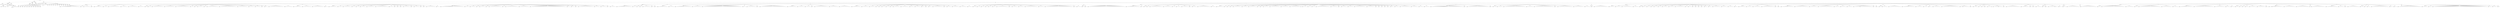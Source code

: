 graph Tree {
	"t0" [label = "TEI"];
	"t1" [label = "teiHeader"];
	"t2" [label = "fileDesc"];
	"t3" [label = "titleStmt"];
	"t4" [label = "title"];
	"t5" [label = "title"];
	"t6" [label = "author"];
	"t7" [label = "persName"];
	"t8" [label = "forename"];
	"t9" [label = "surname"];
	"t10" [label = "surname"];
	"t11" [label = "publicationStmt"];
	"t12" [label = "publisher"];
	"t13" [label = "idno"];
	"t14" [label = "idno"];
	"t15" [label = "availability"];
	"t16" [label = "licence"];
	"t17" [label = "ab"];
	"t18" [label = "ref"];
	"t19" [label = "sourceDesc"];
	"t20" [label = "bibl"];
	"t21" [label = "name"];
	"t22" [label = "idno"];
	"t23" [label = "idno"];
	"t24" [label = "availability"];
	"t25" [label = "licence"];
	"t26" [label = "ab"];
	"t27" [label = "ref"];
	"t28" [label = "bibl"];
	"t29" [label = "date"];
	"t30" [label = "date"];
	"t31" [label = "idno"];
	"t32" [label = "profileDesc"];
	"t33" [label = "particDesc"];
	"t34" [label = "listPerson"];
	"t35" [label = "person"];
	"t36" [label = "persName"];
	"t37" [label = "person"];
	"t38" [label = "persName"];
	"t39" [label = "person"];
	"t40" [label = "persName"];
	"t41" [label = "person"];
	"t42" [label = "persName"];
	"t43" [label = "person"];
	"t44" [label = "persName"];
	"t45" [label = "person"];
	"t46" [label = "persName"];
	"t47" [label = "person"];
	"t48" [label = "persName"];
	"t49" [label = "person"];
	"t50" [label = "persName"];
	"t51" [label = "person"];
	"t52" [label = "persName"];
	"t53" [label = "person"];
	"t54" [label = "persName"];
	"t55" [label = "person"];
	"t56" [label = "persName"];
	"t57" [label = "textClass"];
	"t58" [label = "keywords"];
	"t59" [label = "term"];
	"t60" [label = "term"];
	"t61" [label = "classCode"];
	"t62" [label = "revisionDesc"];
	"t63" [label = "listChange"];
	"t64" [label = "change"];
	"t65" [label = "text"];
	"t66" [label = "front"];
	"t67" [label = "docTitle"];
	"t68" [label = "titlePart"];
	"t69" [label = "titlePart"];
	"t70" [label = "docDate"];
	"t71" [label = "docAuthor"];
	"t72" [label = "div"];
	"t73" [label = "div"];
	"t74" [label = "div"];
	"t75" [label = "p"];
	"t76" [label = "div"];
	"t77" [label = "p"];
	"t78" [label = "performance"];
	"t79" [label = "ab"];
	"t80" [label = "castList"];
	"t81" [label = "head"];
	"t82" [label = "castItem"];
	"t83" [label = "role"];
	"t84" [label = "castItem"];
	"t85" [label = "role"];
	"t86" [label = "castItem"];
	"t87" [label = "role"];
	"t88" [label = "castItem"];
	"t89" [label = "role"];
	"t90" [label = "castItem"];
	"t91" [label = "role"];
	"t92" [label = "castItem"];
	"t93" [label = "role"];
	"t94" [label = "castItem"];
	"t95" [label = "role"];
	"t96" [label = "castItem"];
	"t97" [label = "role"];
	"t98" [label = "castItem"];
	"t99" [label = "role"];
	"t100" [label = "castItem"];
	"t101" [label = "role"];
	"t102" [label = "castItem"];
	"t103" [label = "role"];
	"t104" [label = "castItem"];
	"t105" [label = "role"];
	"t106" [label = "note"];
	"t107" [label = "body"];
	"t108" [label = "div"];
	"t109" [label = "head"];
	"t110" [label = "div"];
	"t111" [label = "head"];
	"t112" [label = "sp"];
	"t113" [label = "speaker"];
	"t114" [label = "l"];
	"t115" [label = "l"];
	"t116" [label = "l"];
	"t117" [label = "l"];
	"t118" [label = "l"];
	"t119" [label = "l"];
	"t120" [label = "l"];
	"t121" [label = "l"];
	"t122" [label = "l"];
	"t123" [label = "l"];
	"t124" [label = "l"];
	"t125" [label = "l"];
	"t126" [label = "l"];
	"t127" [label = "l"];
	"t128" [label = "l"];
	"t129" [label = "l"];
	"t130" [label = "sp"];
	"t131" [label = "speaker"];
	"t132" [label = "l"];
	"t133" [label = "sp"];
	"t134" [label = "speaker"];
	"t135" [label = "l"];
	"t136" [label = "l"];
	"t137" [label = "l"];
	"t138" [label = "l"];
	"t139" [label = "l"];
	"t140" [label = "sp"];
	"t141" [label = "speaker"];
	"t142" [label = "l"];
	"t143" [label = "div"];
	"t144" [label = "head"];
	"t145" [label = "sp"];
	"t146" [label = "speaker"];
	"t147" [label = "l"];
	"t148" [label = "l"];
	"t149" [label = "l"];
	"t150" [label = "l"];
	"t151" [label = "l"];
	"t152" [label = "l"];
	"t153" [label = "sp"];
	"t154" [label = "speaker"];
	"t155" [label = "l"];
	"t156" [label = "l"];
	"t157" [label = "l"];
	"t158" [label = "sp"];
	"t159" [label = "speaker"];
	"t160" [label = "l"];
	"t161" [label = "l"];
	"t162" [label = "l"];
	"t163" [label = "l"];
	"t164" [label = "l"];
	"t165" [label = "l"];
	"t166" [label = "l"];
	"t167" [label = "l"];
	"t168" [label = "l"];
	"t169" [label = "sp"];
	"t170" [label = "speaker"];
	"t171" [label = "l"];
	"t172" [label = "l"];
	"t173" [label = "l"];
	"t174" [label = "l"];
	"t175" [label = "l"];
	"t176" [label = "sp"];
	"t177" [label = "speaker"];
	"t178" [label = "l"];
	"t179" [label = "l"];
	"t180" [label = "l"];
	"t181" [label = "l"];
	"t182" [label = "l"];
	"t183" [label = "l"];
	"t184" [label = "l"];
	"t185" [label = "sp"];
	"t186" [label = "speaker"];
	"t187" [label = "l"];
	"t188" [label = "l"];
	"t189" [label = "l"];
	"t190" [label = "l"];
	"t191" [label = "div"];
	"t192" [label = "head"];
	"t193" [label = "sp"];
	"t194" [label = "speaker"];
	"t195" [label = "l"];
	"t196" [label = "sp"];
	"t197" [label = "speaker"];
	"t198" [label = "l"];
	"t199" [label = "l"];
	"t200" [label = "sp"];
	"t201" [label = "speaker"];
	"t202" [label = "l"];
	"t203" [label = "l"];
	"t204" [label = "l"];
	"t205" [label = "l"];
	"t206" [label = "l"];
	"t207" [label = "l"];
	"t208" [label = "l"];
	"t209" [label = "l"];
	"t210" [label = "l"];
	"t211" [label = "sp"];
	"t212" [label = "speaker"];
	"t213" [label = "l"];
	"t214" [label = "l"];
	"t215" [label = "l"];
	"t216" [label = "l"];
	"t217" [label = "l"];
	"t218" [label = "l"];
	"t219" [label = "l"];
	"t220" [label = "l"];
	"t221" [label = "sp"];
	"t222" [label = "speaker"];
	"t223" [label = "l"];
	"t224" [label = "l"];
	"t225" [label = "l"];
	"t226" [label = "l"];
	"t227" [label = "l"];
	"t228" [label = "l"];
	"t229" [label = "l"];
	"t230" [label = "l"];
	"t231" [label = "l"];
	"t232" [label = "l"];
	"t233" [label = "l"];
	"t234" [label = "sp"];
	"t235" [label = "speaker"];
	"t236" [label = "l"];
	"t237" [label = "l"];
	"t238" [label = "sp"];
	"t239" [label = "speaker"];
	"t240" [label = "l"];
	"t241" [label = "sp"];
	"t242" [label = "speaker"];
	"t243" [label = "l"];
	"t244" [label = "l"];
	"t245" [label = "l"];
	"t246" [label = "l"];
	"t247" [label = "sp"];
	"t248" [label = "speaker"];
	"t249" [label = "l"];
	"t250" [label = "sp"];
	"t251" [label = "speaker"];
	"t252" [label = "l"];
	"t253" [label = "l"];
	"t254" [label = "l"];
	"t255" [label = "l"];
	"t256" [label = "l"];
	"t257" [label = "l"];
	"t258" [label = "l"];
	"t259" [label = "l"];
	"t260" [label = "l"];
	"t261" [label = "sp"];
	"t262" [label = "speaker"];
	"t263" [label = "l"];
	"t264" [label = "l"];
	"t265" [label = "l"];
	"t266" [label = "l"];
	"t267" [label = "l"];
	"t268" [label = "l"];
	"t269" [label = "l"];
	"t270" [label = "l"];
	"t271" [label = "l"];
	"t272" [label = "l"];
	"t273" [label = "l"];
	"t274" [label = "l"];
	"t275" [label = "l"];
	"t276" [label = "l"];
	"t277" [label = "sp"];
	"t278" [label = "speaker"];
	"t279" [label = "l"];
	"t280" [label = "l"];
	"t281" [label = "l"];
	"t282" [label = "l"];
	"t283" [label = "l"];
	"t284" [label = "l"];
	"t285" [label = "l"];
	"t286" [label = "l"];
	"t287" [label = "sp"];
	"t288" [label = "speaker"];
	"t289" [label = "l"];
	"t290" [label = "l"];
	"t291" [label = "l"];
	"t292" [label = "l"];
	"t293" [label = "sp"];
	"t294" [label = "speaker"];
	"t295" [label = "l"];
	"t296" [label = "l"];
	"t297" [label = "l"];
	"t298" [label = "l"];
	"t299" [label = "sp"];
	"t300" [label = "speaker"];
	"t301" [label = "l"];
	"t302" [label = "sp"];
	"t303" [label = "speaker"];
	"t304" [label = "l"];
	"t305" [label = "l"];
	"t306" [label = "sp"];
	"t307" [label = "speaker"];
	"t308" [label = "l"];
	"t309" [label = "l"];
	"t310" [label = "l"];
	"t311" [label = "l"];
	"t312" [label = "l"];
	"t313" [label = "l"];
	"t314" [label = "l"];
	"t315" [label = "l"];
	"t316" [label = "l"];
	"t317" [label = "l"];
	"t318" [label = "l"];
	"t319" [label = "l"];
	"t320" [label = "sp"];
	"t321" [label = "speaker"];
	"t322" [label = "l"];
	"t323" [label = "l"];
	"t324" [label = "l"];
	"t325" [label = "l"];
	"t326" [label = "l"];
	"t327" [label = "l"];
	"t328" [label = "div"];
	"t329" [label = "head"];
	"t330" [label = "sp"];
	"t331" [label = "speaker"];
	"t332" [label = "l"];
	"t333" [label = "l"];
	"t334" [label = "l"];
	"t335" [label = "l"];
	"t336" [label = "l"];
	"t337" [label = "l"];
	"t338" [label = "sp"];
	"t339" [label = "speaker"];
	"t340" [label = "l"];
	"t341" [label = "l"];
	"t342" [label = "l"];
	"t343" [label = "l"];
	"t344" [label = "l"];
	"t345" [label = "l"];
	"t346" [label = "l"];
	"t347" [label = "sp"];
	"t348" [label = "speaker"];
	"t349" [label = "l"];
	"t350" [label = "l"];
	"t351" [label = "l"];
	"t352" [label = "l"];
	"t353" [label = "l"];
	"t354" [label = "l"];
	"t355" [label = "l"];
	"t356" [label = "l"];
	"t357" [label = "l"];
	"t358" [label = "sp"];
	"t359" [label = "speaker"];
	"t360" [label = "l"];
	"t361" [label = "l"];
	"t362" [label = "div"];
	"t363" [label = "head"];
	"t364" [label = "sp"];
	"t365" [label = "speaker"];
	"t366" [label = "l"];
	"t367" [label = "l"];
	"t368" [label = "l"];
	"t369" [label = "l"];
	"t370" [label = "l"];
	"t371" [label = "l"];
	"t372" [label = "sp"];
	"t373" [label = "speaker"];
	"t374" [label = "l"];
	"t375" [label = "l"];
	"t376" [label = "l"];
	"t377" [label = "sp"];
	"t378" [label = "speaker"];
	"t379" [label = "l"];
	"t380" [label = "l"];
	"t381" [label = "l"];
	"t382" [label = "l"];
	"t383" [label = "l"];
	"t384" [label = "l"];
	"t385" [label = "sp"];
	"t386" [label = "speaker"];
	"t387" [label = "l"];
	"t388" [label = "l"];
	"t389" [label = "sp"];
	"t390" [label = "speaker"];
	"t391" [label = "l"];
	"t392" [label = "l"];
	"t393" [label = "sp"];
	"t394" [label = "speaker"];
	"t395" [label = "l"];
	"t396" [label = "l"];
	"t397" [label = "l"];
	"t398" [label = "l"];
	"t399" [label = "sp"];
	"t400" [label = "speaker"];
	"t401" [label = "l"];
	"t402" [label = "l"];
	"t403" [label = "l"];
	"t404" [label = "l"];
	"t405" [label = "l"];
	"t406" [label = "l"];
	"t407" [label = "sp"];
	"t408" [label = "speaker"];
	"t409" [label = "l"];
	"t410" [label = "l"];
	"t411" [label = "l"];
	"t412" [label = "l"];
	"t413" [label = "l"];
	"t414" [label = "l"];
	"t415" [label = "l"];
	"t416" [label = "l"];
	"t417" [label = "l"];
	"t418" [label = "l"];
	"t419" [label = "sp"];
	"t420" [label = "speaker"];
	"t421" [label = "l"];
	"t422" [label = "l"];
	"t423" [label = "l"];
	"t424" [label = "sp"];
	"t425" [label = "speaker"];
	"t426" [label = "l"];
	"t427" [label = "sp"];
	"t428" [label = "speaker"];
	"t429" [label = "l"];
	"t430" [label = "sp"];
	"t431" [label = "speaker"];
	"t432" [label = "l"];
	"t433" [label = "sp"];
	"t434" [label = "speaker"];
	"t435" [label = "l"];
	"t436" [label = "l"];
	"t437" [label = "l"];
	"t438" [label = "l"];
	"t439" [label = "l"];
	"t440" [label = "sp"];
	"t441" [label = "speaker"];
	"t442" [label = "l"];
	"t443" [label = "sp"];
	"t444" [label = "speaker"];
	"t445" [label = "l"];
	"t446" [label = "l"];
	"t447" [label = "l"];
	"t448" [label = "l"];
	"t449" [label = "sp"];
	"t450" [label = "speaker"];
	"t451" [label = "l"];
	"t452" [label = "sp"];
	"t453" [label = "speaker"];
	"t454" [label = "l"];
	"t455" [label = "sp"];
	"t456" [label = "speaker"];
	"t457" [label = "l"];
	"t458" [label = "l"];
	"t459" [label = "l"];
	"t460" [label = "l"];
	"t461" [label = "l"];
	"t462" [label = "l"];
	"t463" [label = "l"];
	"t464" [label = "sp"];
	"t465" [label = "speaker"];
	"t466" [label = "l"];
	"t467" [label = "l"];
	"t468" [label = "div"];
	"t469" [label = "head"];
	"t470" [label = "sp"];
	"t471" [label = "speaker"];
	"t472" [label = "l"];
	"t473" [label = "l"];
	"t474" [label = "l"];
	"t475" [label = "l"];
	"t476" [label = "l"];
	"t477" [label = "l"];
	"t478" [label = "l"];
	"t479" [label = "l"];
	"t480" [label = "l"];
	"t481" [label = "l"];
	"t482" [label = "l"];
	"t483" [label = "l"];
	"t484" [label = "l"];
	"t485" [label = "l"];
	"t486" [label = "l"];
	"t487" [label = "l"];
	"t488" [label = "l"];
	"t489" [label = "l"];
	"t490" [label = "l"];
	"t491" [label = "sp"];
	"t492" [label = "speaker"];
	"t493" [label = "l"];
	"t494" [label = "l"];
	"t495" [label = "l"];
	"t496" [label = "sp"];
	"t497" [label = "speaker"];
	"t498" [label = "l"];
	"t499" [label = "l"];
	"t500" [label = "l"];
	"t501" [label = "l"];
	"t502" [label = "sp"];
	"t503" [label = "speaker"];
	"t504" [label = "l"];
	"t505" [label = "sp"];
	"t506" [label = "speaker"];
	"t507" [label = "l"];
	"t508" [label = "l"];
	"t509" [label = "l"];
	"t510" [label = "l"];
	"t511" [label = "sp"];
	"t512" [label = "speaker"];
	"t513" [label = "l"];
	"t514" [label = "sp"];
	"t515" [label = "speaker"];
	"t516" [label = "l"];
	"t517" [label = "l"];
	"t518" [label = "l"];
	"t519" [label = "l"];
	"t520" [label = "l"];
	"t521" [label = "l"];
	"t522" [label = "l"];
	"t523" [label = "l"];
	"t524" [label = "l"];
	"t525" [label = "l"];
	"t526" [label = "sp"];
	"t527" [label = "speaker"];
	"t528" [label = "l"];
	"t529" [label = "sp"];
	"t530" [label = "speaker"];
	"t531" [label = "l"];
	"t532" [label = "l"];
	"t533" [label = "l"];
	"t534" [label = "l"];
	"t535" [label = "l"];
	"t536" [label = "l"];
	"t537" [label = "l"];
	"t538" [label = "l"];
	"t539" [label = "l"];
	"t540" [label = "l"];
	"t541" [label = "sp"];
	"t542" [label = "speaker"];
	"t543" [label = "l"];
	"t544" [label = "l"];
	"t545" [label = "l"];
	"t546" [label = "l"];
	"t547" [label = "l"];
	"t548" [label = "l"];
	"t549" [label = "l"];
	"t550" [label = "l"];
	"t551" [label = "sp"];
	"t552" [label = "speaker"];
	"t553" [label = "l"];
	"t554" [label = "l"];
	"t555" [label = "l"];
	"t556" [label = "l"];
	"t557" [label = "l"];
	"t558" [label = "l"];
	"t559" [label = "l"];
	"t560" [label = "l"];
	"t561" [label = "l"];
	"t562" [label = "l"];
	"t563" [label = "l"];
	"t564" [label = "l"];
	"t565" [label = "l"];
	"t566" [label = "l"];
	"t567" [label = "l"];
	"t568" [label = "l"];
	"t569" [label = "l"];
	"t570" [label = "l"];
	"t571" [label = "l"];
	"t572" [label = "l"];
	"t573" [label = "l"];
	"t574" [label = "l"];
	"t575" [label = "l"];
	"t576" [label = "l"];
	"t577" [label = "l"];
	"t578" [label = "l"];
	"t579" [label = "l"];
	"t580" [label = "l"];
	"t581" [label = "l"];
	"t582" [label = "l"];
	"t583" [label = "sp"];
	"t584" [label = "speaker"];
	"t585" [label = "l"];
	"t586" [label = "l"];
	"t587" [label = "sp"];
	"t588" [label = "speaker"];
	"t589" [label = "l"];
	"t590" [label = "l"];
	"t591" [label = "sp"];
	"t592" [label = "speaker"];
	"t593" [label = "l"];
	"t594" [label = "sp"];
	"t595" [label = "speaker"];
	"t596" [label = "l"];
	"t597" [label = "l"];
	"t598" [label = "l"];
	"t599" [label = "l"];
	"t600" [label = "l"];
	"t601" [label = "l"];
	"t602" [label = "l"];
	"t603" [label = "l"];
	"t604" [label = "l"];
	"t605" [label = "l"];
	"t606" [label = "l"];
	"t607" [label = "l"];
	"t608" [label = "sp"];
	"t609" [label = "speaker"];
	"t610" [label = "l"];
	"t611" [label = "l"];
	"t612" [label = "l"];
	"t613" [label = "l"];
	"t614" [label = "sp"];
	"t615" [label = "speaker"];
	"t616" [label = "l"];
	"t617" [label = "l"];
	"t618" [label = "l"];
	"t619" [label = "l"];
	"t620" [label = "sp"];
	"t621" [label = "speaker"];
	"t622" [label = "l"];
	"t623" [label = "sp"];
	"t624" [label = "speaker"];
	"t625" [label = "l"];
	"t626" [label = "l"];
	"t627" [label = "l"];
	"t628" [label = "l"];
	"t629" [label = "div"];
	"t630" [label = "head"];
	"t631" [label = "div"];
	"t632" [label = "head"];
	"t633" [label = "sp"];
	"t634" [label = "speaker"];
	"t635" [label = "l"];
	"t636" [label = "l"];
	"t637" [label = "l"];
	"t638" [label = "l"];
	"t639" [label = "l"];
	"t640" [label = "l"];
	"t641" [label = "l"];
	"t642" [label = "l"];
	"t643" [label = "l"];
	"t644" [label = "l"];
	"t645" [label = "l"];
	"t646" [label = "l"];
	"t647" [label = "sp"];
	"t648" [label = "speaker"];
	"t649" [label = "l"];
	"t650" [label = "l"];
	"t651" [label = "sp"];
	"t652" [label = "speaker"];
	"t653" [label = "l"];
	"t654" [label = "sp"];
	"t655" [label = "speaker"];
	"t656" [label = "l"];
	"t657" [label = "sp"];
	"t658" [label = "speaker"];
	"t659" [label = "l"];
	"t660" [label = "l"];
	"t661" [label = "l"];
	"t662" [label = "l"];
	"t663" [label = "l"];
	"t664" [label = "l"];
	"t665" [label = "sp"];
	"t666" [label = "speaker"];
	"t667" [label = "l"];
	"t668" [label = "sp"];
	"t669" [label = "speaker"];
	"t670" [label = "l"];
	"t671" [label = "div"];
	"t672" [label = "head"];
	"t673" [label = "sp"];
	"t674" [label = "speaker"];
	"t675" [label = "l"];
	"t676" [label = "l"];
	"t677" [label = "l"];
	"t678" [label = "l"];
	"t679" [label = "l"];
	"t680" [label = "l"];
	"t681" [label = "l"];
	"t682" [label = "l"];
	"t683" [label = "sp"];
	"t684" [label = "speaker"];
	"t685" [label = "l"];
	"t686" [label = "l"];
	"t687" [label = "l"];
	"t688" [label = "l"];
	"t689" [label = "div"];
	"t690" [label = "head"];
	"t691" [label = "sp"];
	"t692" [label = "speaker"];
	"t693" [label = "l"];
	"t694" [label = "l"];
	"t695" [label = "l"];
	"t696" [label = "l"];
	"t697" [label = "l"];
	"t698" [label = "l"];
	"t699" [label = "l"];
	"t700" [label = "l"];
	"t701" [label = "l"];
	"t702" [label = "l"];
	"t703" [label = "l"];
	"t704" [label = "l"];
	"t705" [label = "l"];
	"t706" [label = "sp"];
	"t707" [label = "speaker"];
	"t708" [label = "l"];
	"t709" [label = "l"];
	"t710" [label = "l"];
	"t711" [label = "l"];
	"t712" [label = "l"];
	"t713" [label = "l"];
	"t714" [label = "l"];
	"t715" [label = "sp"];
	"t716" [label = "speaker"];
	"t717" [label = "l"];
	"t718" [label = "l"];
	"t719" [label = "l"];
	"t720" [label = "l"];
	"t721" [label = "l"];
	"t722" [label = "l"];
	"t723" [label = "l"];
	"t724" [label = "l"];
	"t725" [label = "l"];
	"t726" [label = "l"];
	"t727" [label = "l"];
	"t728" [label = "l"];
	"t729" [label = "l"];
	"t730" [label = "l"];
	"t731" [label = "l"];
	"t732" [label = "l"];
	"t733" [label = "l"];
	"t734" [label = "l"];
	"t735" [label = "l"];
	"t736" [label = "l"];
	"t737" [label = "l"];
	"t738" [label = "l"];
	"t739" [label = "l"];
	"t740" [label = "l"];
	"t741" [label = "l"];
	"t742" [label = "l"];
	"t743" [label = "l"];
	"t744" [label = "l"];
	"t745" [label = "l"];
	"t746" [label = "l"];
	"t747" [label = "l"];
	"t748" [label = "l"];
	"t749" [label = "l"];
	"t750" [label = "sp"];
	"t751" [label = "speaker"];
	"t752" [label = "l"];
	"t753" [label = "l"];
	"t754" [label = "sp"];
	"t755" [label = "speaker"];
	"t756" [label = "l"];
	"t757" [label = "l"];
	"t758" [label = "l"];
	"t759" [label = "l"];
	"t760" [label = "l"];
	"t761" [label = "l"];
	"t762" [label = "l"];
	"t763" [label = "sp"];
	"t764" [label = "speaker"];
	"t765" [label = "l"];
	"t766" [label = "sp"];
	"t767" [label = "speaker"];
	"t768" [label = "l"];
	"t769" [label = "l"];
	"t770" [label = "l"];
	"t771" [label = "l"];
	"t772" [label = "l"];
	"t773" [label = "l"];
	"t774" [label = "l"];
	"t775" [label = "l"];
	"t776" [label = "l"];
	"t777" [label = "l"];
	"t778" [label = "l"];
	"t779" [label = "l"];
	"t780" [label = "l"];
	"t781" [label = "l"];
	"t782" [label = "l"];
	"t783" [label = "l"];
	"t784" [label = "l"];
	"t785" [label = "l"];
	"t786" [label = "l"];
	"t787" [label = "l"];
	"t788" [label = "l"];
	"t789" [label = "l"];
	"t790" [label = "div"];
	"t791" [label = "head"];
	"t792" [label = "sp"];
	"t793" [label = "speaker"];
	"t794" [label = "l"];
	"t795" [label = "l"];
	"t796" [label = "l"];
	"t797" [label = "l"];
	"t798" [label = "l"];
	"t799" [label = "l"];
	"t800" [label = "l"];
	"t801" [label = "sp"];
	"t802" [label = "speaker"];
	"t803" [label = "l"];
	"t804" [label = "l"];
	"t805" [label = "l"];
	"t806" [label = "l"];
	"t807" [label = "l"];
	"t808" [label = "sp"];
	"t809" [label = "speaker"];
	"t810" [label = "l"];
	"t811" [label = "l"];
	"t812" [label = "l"];
	"t813" [label = "l"];
	"t814" [label = "sp"];
	"t815" [label = "speaker"];
	"t816" [label = "l"];
	"t817" [label = "sp"];
	"t818" [label = "speaker"];
	"t819" [label = "l"];
	"t820" [label = "l"];
	"t821" [label = "l"];
	"t822" [label = "l"];
	"t823" [label = "l"];
	"t824" [label = "l"];
	"t825" [label = "l"];
	"t826" [label = "l"];
	"t827" [label = "l"];
	"t828" [label = "l"];
	"t829" [label = "l"];
	"t830" [label = "sp"];
	"t831" [label = "speaker"];
	"t832" [label = "l"];
	"t833" [label = "l"];
	"t834" [label = "l"];
	"t835" [label = "l"];
	"t836" [label = "l"];
	"t837" [label = "l"];
	"t838" [label = "l"];
	"t839" [label = "sp"];
	"t840" [label = "speaker"];
	"t841" [label = "l"];
	"t842" [label = "l"];
	"t843" [label = "l"];
	"t844" [label = "l"];
	"t845" [label = "l"];
	"t846" [label = "l"];
	"t847" [label = "l"];
	"t848" [label = "l"];
	"t849" [label = "l"];
	"t850" [label = "div"];
	"t851" [label = "head"];
	"t852" [label = "sp"];
	"t853" [label = "speaker"];
	"t854" [label = "l"];
	"t855" [label = "l"];
	"t856" [label = "l"];
	"t857" [label = "l"];
	"t858" [label = "l"];
	"t859" [label = "l"];
	"t860" [label = "l"];
	"t861" [label = "sp"];
	"t862" [label = "speaker"];
	"t863" [label = "l"];
	"t864" [label = "l"];
	"t865" [label = "l"];
	"t866" [label = "l"];
	"t867" [label = "l"];
	"t868" [label = "sp"];
	"t869" [label = "speaker"];
	"t870" [label = "l"];
	"t871" [label = "l"];
	"t872" [label = "l"];
	"t873" [label = "l"];
	"t874" [label = "sp"];
	"t875" [label = "speaker"];
	"t876" [label = "l"];
	"t877" [label = "sp"];
	"t878" [label = "speaker"];
	"t879" [label = "l"];
	"t880" [label = "sp"];
	"t881" [label = "speaker"];
	"t882" [label = "l"];
	"t883" [label = "l"];
	"t884" [label = "sp"];
	"t885" [label = "speaker"];
	"t886" [label = "l"];
	"t887" [label = "l"];
	"t888" [label = "sp"];
	"t889" [label = "speaker"];
	"t890" [label = "l"];
	"t891" [label = "sp"];
	"t892" [label = "speaker"];
	"t893" [label = "l"];
	"t894" [label = "l"];
	"t895" [label = "l"];
	"t896" [label = "l"];
	"t897" [label = "l"];
	"t898" [label = "sp"];
	"t899" [label = "speaker"];
	"t900" [label = "l"];
	"t901" [label = "l"];
	"t902" [label = "l"];
	"t903" [label = "l"];
	"t904" [label = "l"];
	"t905" [label = "l"];
	"t906" [label = "sp"];
	"t907" [label = "speaker"];
	"t908" [label = "l"];
	"t909" [label = "l"];
	"t910" [label = "l"];
	"t911" [label = "sp"];
	"t912" [label = "speaker"];
	"t913" [label = "l"];
	"t914" [label = "l"];
	"t915" [label = "l"];
	"t916" [label = "l"];
	"t917" [label = "sp"];
	"t918" [label = "speaker"];
	"t919" [label = "l"];
	"t920" [label = "l"];
	"t921" [label = "sp"];
	"t922" [label = "speaker"];
	"t923" [label = "l"];
	"t924" [label = "sp"];
	"t925" [label = "speaker"];
	"t926" [label = "l"];
	"t927" [label = "l"];
	"t928" [label = "sp"];
	"t929" [label = "speaker"];
	"t930" [label = "l"];
	"t931" [label = "l"];
	"t932" [label = "l"];
	"t933" [label = "l"];
	"t934" [label = "l"];
	"t935" [label = "l"];
	"t936" [label = "l"];
	"t937" [label = "l"];
	"t938" [label = "sp"];
	"t939" [label = "speaker"];
	"t940" [label = "l"];
	"t941" [label = "sp"];
	"t942" [label = "speaker"];
	"t943" [label = "l"];
	"t944" [label = "l"];
	"t945" [label = "l"];
	"t946" [label = "sp"];
	"t947" [label = "speaker"];
	"t948" [label = "l"];
	"t949" [label = "l"];
	"t950" [label = "l"];
	"t951" [label = "l"];
	"t952" [label = "l"];
	"t953" [label = "sp"];
	"t954" [label = "speaker"];
	"t955" [label = "l"];
	"t956" [label = "l"];
	"t957" [label = "l"];
	"t958" [label = "l"];
	"t959" [label = "l"];
	"t960" [label = "sp"];
	"t961" [label = "speaker"];
	"t962" [label = "l"];
	"t963" [label = "l"];
	"t964" [label = "l"];
	"t965" [label = "div"];
	"t966" [label = "head"];
	"t967" [label = "sp"];
	"t968" [label = "speaker"];
	"t969" [label = "l"];
	"t970" [label = "l"];
	"t971" [label = "sp"];
	"t972" [label = "speaker"];
	"t973" [label = "l"];
	"t974" [label = "l"];
	"t975" [label = "sp"];
	"t976" [label = "speaker"];
	"t977" [label = "l"];
	"t978" [label = "l"];
	"t979" [label = "sp"];
	"t980" [label = "speaker"];
	"t981" [label = "l"];
	"t982" [label = "sp"];
	"t983" [label = "speaker"];
	"t984" [label = "l"];
	"t985" [label = "l"];
	"t986" [label = "sp"];
	"t987" [label = "speaker"];
	"t988" [label = "l"];
	"t989" [label = "l"];
	"t990" [label = "sp"];
	"t991" [label = "speaker"];
	"t992" [label = "l"];
	"t993" [label = "l"];
	"t994" [label = "l"];
	"t995" [label = "l"];
	"t996" [label = "l"];
	"t997" [label = "l"];
	"t998" [label = "l"];
	"t999" [label = "l"];
	"t1000" [label = "l"];
	"t1001" [label = "sp"];
	"t1002" [label = "speaker"];
	"t1003" [label = "l"];
	"t1004" [label = "sp"];
	"t1005" [label = "speaker"];
	"t1006" [label = "l"];
	"t1007" [label = "l"];
	"t1008" [label = "l"];
	"t1009" [label = "l"];
	"t1010" [label = "sp"];
	"t1011" [label = "speaker"];
	"t1012" [label = "l"];
	"t1013" [label = "l"];
	"t1014" [label = "l"];
	"t1015" [label = "l"];
	"t1016" [label = "sp"];
	"t1017" [label = "speaker"];
	"t1018" [label = "l"];
	"t1019" [label = "l"];
	"t1020" [label = "l"];
	"t1021" [label = "l"];
	"t1022" [label = "l"];
	"t1023" [label = "l"];
	"t1024" [label = "l"];
	"t1025" [label = "l"];
	"t1026" [label = "l"];
	"t1027" [label = "l"];
	"t1028" [label = "sp"];
	"t1029" [label = "speaker"];
	"t1030" [label = "l"];
	"t1031" [label = "l"];
	"t1032" [label = "l"];
	"t1033" [label = "l"];
	"t1034" [label = "sp"];
	"t1035" [label = "speaker"];
	"t1036" [label = "l"];
	"t1037" [label = "l"];
	"t1038" [label = "l"];
	"t1039" [label = "l"];
	"t1040" [label = "l"];
	"t1041" [label = "l"];
	"t1042" [label = "l"];
	"t1043" [label = "l"];
	"t1044" [label = "l"];
	"t1045" [label = "l"];
	"t1046" [label = "l"];
	"t1047" [label = "l"];
	"t1048" [label = "l"];
	"t1049" [label = "l"];
	"t1050" [label = "l"];
	"t1051" [label = "l"];
	"t1052" [label = "l"];
	"t1053" [label = "l"];
	"t1054" [label = "l"];
	"t1055" [label = "l"];
	"t1056" [label = "l"];
	"t1057" [label = "l"];
	"t1058" [label = "l"];
	"t1059" [label = "sp"];
	"t1060" [label = "speaker"];
	"t1061" [label = "l"];
	"t1062" [label = "sp"];
	"t1063" [label = "speaker"];
	"t1064" [label = "l"];
	"t1065" [label = "l"];
	"t1066" [label = "l"];
	"t1067" [label = "div"];
	"t1068" [label = "head"];
	"t1069" [label = "sp"];
	"t1070" [label = "speaker"];
	"t1071" [label = "l"];
	"t1072" [label = "sp"];
	"t1073" [label = "speaker"];
	"t1074" [label = "l"];
	"t1075" [label = "sp"];
	"t1076" [label = "speaker"];
	"t1077" [label = "l"];
	"t1078" [label = "l"];
	"t1079" [label = "l"];
	"t1080" [label = "l"];
	"t1081" [label = "l"];
	"t1082" [label = "l"];
	"t1083" [label = "l"];
	"t1084" [label = "l"];
	"t1085" [label = "l"];
	"t1086" [label = "l"];
	"t1087" [label = "l"];
	"t1088" [label = "l"];
	"t1089" [label = "l"];
	"t1090" [label = "l"];
	"t1091" [label = "l"];
	"t1092" [label = "l"];
	"t1093" [label = "l"];
	"t1094" [label = "l"];
	"t1095" [label = "l"];
	"t1096" [label = "l"];
	"t1097" [label = "l"];
	"t1098" [label = "l"];
	"t1099" [label = "l"];
	"t1100" [label = "l"];
	"t1101" [label = "l"];
	"t1102" [label = "l"];
	"t1103" [label = "l"];
	"t1104" [label = "l"];
	"t1105" [label = "l"];
	"t1106" [label = "l"];
	"t1107" [label = "l"];
	"t1108" [label = "div"];
	"t1109" [label = "head"];
	"t1110" [label = "div"];
	"t1111" [label = "head"];
	"t1112" [label = "sp"];
	"t1113" [label = "speaker"];
	"t1114" [label = "l"];
	"t1115" [label = "l"];
	"t1116" [label = "l"];
	"t1117" [label = "l"];
	"t1118" [label = "l"];
	"t1119" [label = "l"];
	"t1120" [label = "l"];
	"t1121" [label = "l"];
	"t1122" [label = "l"];
	"t1123" [label = "l"];
	"t1124" [label = "l"];
	"t1125" [label = "sp"];
	"t1126" [label = "speaker"];
	"t1127" [label = "l"];
	"t1128" [label = "div"];
	"t1129" [label = "head"];
	"t1130" [label = "sp"];
	"t1131" [label = "speaker"];
	"t1132" [label = "l"];
	"t1133" [label = "sp"];
	"t1134" [label = "speaker"];
	"t1135" [label = "l"];
	"t1136" [label = "sp"];
	"t1137" [label = "speaker"];
	"t1138" [label = "l"];
	"t1139" [label = "l"];
	"t1140" [label = "l"];
	"t1141" [label = "l"];
	"t1142" [label = "l"];
	"t1143" [label = "l"];
	"t1144" [label = "l"];
	"t1145" [label = "l"];
	"t1146" [label = "l"];
	"t1147" [label = "l"];
	"t1148" [label = "sp"];
	"t1149" [label = "speaker"];
	"t1150" [label = "l"];
	"t1151" [label = "l"];
	"t1152" [label = "l"];
	"t1153" [label = "l"];
	"t1154" [label = "l"];
	"t1155" [label = "l"];
	"t1156" [label = "sp"];
	"t1157" [label = "speaker"];
	"t1158" [label = "l"];
	"t1159" [label = "l"];
	"t1160" [label = "sp"];
	"t1161" [label = "speaker"];
	"t1162" [label = "l"];
	"t1163" [label = "l"];
	"t1164" [label = "l"];
	"t1165" [label = "sp"];
	"t1166" [label = "speaker"];
	"t1167" [label = "l"];
	"t1168" [label = "l"];
	"t1169" [label = "l"];
	"t1170" [label = "l"];
	"t1171" [label = "l"];
	"t1172" [label = "sp"];
	"t1173" [label = "speaker"];
	"t1174" [label = "l"];
	"t1175" [label = "sp"];
	"t1176" [label = "speaker"];
	"t1177" [label = "l"];
	"t1178" [label = "l"];
	"t1179" [label = "l"];
	"t1180" [label = "sp"];
	"t1181" [label = "speaker"];
	"t1182" [label = "l"];
	"t1183" [label = "l"];
	"t1184" [label = "l"];
	"t1185" [label = "l"];
	"t1186" [label = "l"];
	"t1187" [label = "l"];
	"t1188" [label = "l"];
	"t1189" [label = "l"];
	"t1190" [label = "l"];
	"t1191" [label = "l"];
	"t1192" [label = "sp"];
	"t1193" [label = "speaker"];
	"t1194" [label = "l"];
	"t1195" [label = "l"];
	"t1196" [label = "l"];
	"t1197" [label = "div"];
	"t1198" [label = "head"];
	"t1199" [label = "sp"];
	"t1200" [label = "speaker"];
	"t1201" [label = "l"];
	"t1202" [label = "l"];
	"t1203" [label = "l"];
	"t1204" [label = "l"];
	"t1205" [label = "l"];
	"t1206" [label = "sp"];
	"t1207" [label = "speaker"];
	"t1208" [label = "l"];
	"t1209" [label = "sp"];
	"t1210" [label = "speaker"];
	"t1211" [label = "l"];
	"t1212" [label = "sp"];
	"t1213" [label = "speaker"];
	"t1214" [label = "l"];
	"t1215" [label = "sp"];
	"t1216" [label = "speaker"];
	"t1217" [label = "l"];
	"t1218" [label = "l"];
	"t1219" [label = "l"];
	"t1220" [label = "l"];
	"t1221" [label = "l"];
	"t1222" [label = "l"];
	"t1223" [label = "sp"];
	"t1224" [label = "speaker"];
	"t1225" [label = "l"];
	"t1226" [label = "l"];
	"t1227" [label = "l"];
	"t1228" [label = "l"];
	"t1229" [label = "sp"];
	"t1230" [label = "speaker"];
	"t1231" [label = "l"];
	"t1232" [label = "l"];
	"t1233" [label = "l"];
	"t1234" [label = "l"];
	"t1235" [label = "l"];
	"t1236" [label = "l"];
	"t1237" [label = "sp"];
	"t1238" [label = "speaker"];
	"t1239" [label = "l"];
	"t1240" [label = "sp"];
	"t1241" [label = "speaker"];
	"t1242" [label = "l"];
	"t1243" [label = "sp"];
	"t1244" [label = "speaker"];
	"t1245" [label = "l"];
	"t1246" [label = "l"];
	"t1247" [label = "l"];
	"t1248" [label = "l"];
	"t1249" [label = "sp"];
	"t1250" [label = "speaker"];
	"t1251" [label = "l"];
	"t1252" [label = "l"];
	"t1253" [label = "l"];
	"t1254" [label = "l"];
	"t1255" [label = "l"];
	"t1256" [label = "l"];
	"t1257" [label = "l"];
	"t1258" [label = "l"];
	"t1259" [label = "sp"];
	"t1260" [label = "speaker"];
	"t1261" [label = "l"];
	"t1262" [label = "l"];
	"t1263" [label = "l"];
	"t1264" [label = "l"];
	"t1265" [label = "l"];
	"t1266" [label = "l"];
	"t1267" [label = "sp"];
	"t1268" [label = "speaker"];
	"t1269" [label = "l"];
	"t1270" [label = "l"];
	"t1271" [label = "l"];
	"t1272" [label = "l"];
	"t1273" [label = "l"];
	"t1274" [label = "l"];
	"t1275" [label = "l"];
	"t1276" [label = "l"];
	"t1277" [label = "stage"];
	"t1278" [label = "sp"];
	"t1279" [label = "speaker"];
	"t1280" [label = "l"];
	"t1281" [label = "l"];
	"t1282" [label = "l"];
	"t1283" [label = "sp"];
	"t1284" [label = "speaker"];
	"t1285" [label = "l"];
	"t1286" [label = "l"];
	"t1287" [label = "sp"];
	"t1288" [label = "speaker"];
	"t1289" [label = "l"];
	"t1290" [label = "l"];
	"t1291" [label = "sp"];
	"t1292" [label = "speaker"];
	"t1293" [label = "l"];
	"t1294" [label = "l"];
	"t1295" [label = "l"];
	"t1296" [label = "l"];
	"t1297" [label = "l"];
	"t1298" [label = "l"];
	"t1299" [label = "l"];
	"t1300" [label = "l"];
	"t1301" [label = "l"];
	"t1302" [label = "l"];
	"t1303" [label = "l"];
	"t1304" [label = "sp"];
	"t1305" [label = "speaker"];
	"t1306" [label = "l"];
	"t1307" [label = "l"];
	"t1308" [label = "l"];
	"t1309" [label = "l"];
	"t1310" [label = "l"];
	"t1311" [label = "sp"];
	"t1312" [label = "speaker"];
	"t1313" [label = "l"];
	"t1314" [label = "sp"];
	"t1315" [label = "speaker"];
	"t1316" [label = "l"];
	"t1317" [label = "l"];
	"t1318" [label = "l"];
	"t1319" [label = "l"];
	"t1320" [label = "sp"];
	"t1321" [label = "speaker"];
	"t1322" [label = "l"];
	"t1323" [label = "l"];
	"t1324" [label = "l"];
	"t1325" [label = "l"];
	"t1326" [label = "sp"];
	"t1327" [label = "speaker"];
	"t1328" [label = "l"];
	"t1329" [label = "l"];
	"t1330" [label = "l"];
	"t1331" [label = "l"];
	"t1332" [label = "l"];
	"t1333" [label = "l"];
	"t1334" [label = "l"];
	"t1335" [label = "l"];
	"t1336" [label = "l"];
	"t1337" [label = "sp"];
	"t1338" [label = "speaker"];
	"t1339" [label = "l"];
	"t1340" [label = "l"];
	"t1341" [label = "l"];
	"t1342" [label = "l"];
	"t1343" [label = "l"];
	"t1344" [label = "l"];
	"t1345" [label = "sp"];
	"t1346" [label = "speaker"];
	"t1347" [label = "l"];
	"t1348" [label = "sp"];
	"t1349" [label = "speaker"];
	"t1350" [label = "l"];
	"t1351" [label = "sp"];
	"t1352" [label = "speaker"];
	"t1353" [label = "l"];
	"t1354" [label = "sp"];
	"t1355" [label = "speaker"];
	"t1356" [label = "l"];
	"t1357" [label = "sp"];
	"t1358" [label = "speaker"];
	"t1359" [label = "l"];
	"t1360" [label = "sp"];
	"t1361" [label = "speaker"];
	"t1362" [label = "l"];
	"t1363" [label = "l"];
	"t1364" [label = "sp"];
	"t1365" [label = "speaker"];
	"t1366" [label = "l"];
	"t1367" [label = "l"];
	"t1368" [label = "l"];
	"t1369" [label = "sp"];
	"t1370" [label = "speaker"];
	"t1371" [label = "l"];
	"t1372" [label = "l"];
	"t1373" [label = "l"];
	"t1374" [label = "l"];
	"t1375" [label = "l"];
	"t1376" [label = "l"];
	"t1377" [label = "l"];
	"t1378" [label = "l"];
	"t1379" [label = "sp"];
	"t1380" [label = "speaker"];
	"t1381" [label = "l"];
	"t1382" [label = "l"];
	"t1383" [label = "l"];
	"t1384" [label = "l"];
	"t1385" [label = "l"];
	"t1386" [label = "sp"];
	"t1387" [label = "speaker"];
	"t1388" [label = "l"];
	"t1389" [label = "l"];
	"t1390" [label = "l"];
	"t1391" [label = "sp"];
	"t1392" [label = "speaker"];
	"t1393" [label = "l"];
	"t1394" [label = "l"];
	"t1395" [label = "l"];
	"t1396" [label = "l"];
	"t1397" [label = "div"];
	"t1398" [label = "head"];
	"t1399" [label = "sp"];
	"t1400" [label = "speaker"];
	"t1401" [label = "l"];
	"t1402" [label = "l"];
	"t1403" [label = "l"];
	"t1404" [label = "l"];
	"t1405" [label = "l"];
	"t1406" [label = "l"];
	"t1407" [label = "l"];
	"t1408" [label = "l"];
	"t1409" [label = "l"];
	"t1410" [label = "l"];
	"t1411" [label = "l"];
	"t1412" [label = "l"];
	"t1413" [label = "l"];
	"t1414" [label = "l"];
	"t1415" [label = "l"];
	"t1416" [label = "l"];
	"t1417" [label = "l"];
	"t1418" [label = "l"];
	"t1419" [label = "l"];
	"t1420" [label = "l"];
	"t1421" [label = "l"];
	"t1422" [label = "l"];
	"t1423" [label = "l"];
	"t1424" [label = "l"];
	"t1425" [label = "l"];
	"t1426" [label = "l"];
	"t1427" [label = "l"];
	"t1428" [label = "sp"];
	"t1429" [label = "speaker"];
	"t1430" [label = "l"];
	"t1431" [label = "sp"];
	"t1432" [label = "speaker"];
	"t1433" [label = "l"];
	"t1434" [label = "l"];
	"t1435" [label = "l"];
	"t1436" [label = "l"];
	"t1437" [label = "l"];
	"t1438" [label = "l"];
	"t1439" [label = "l"];
	"t1440" [label = "l"];
	"t1441" [label = "l"];
	"t1442" [label = "l"];
	"t1443" [label = "l"];
	"t1444" [label = "l"];
	"t1445" [label = "l"];
	"t1446" [label = "l"];
	"t1447" [label = "l"];
	"t1448" [label = "l"];
	"t1449" [label = "l"];
	"t1450" [label = "l"];
	"t1451" [label = "sp"];
	"t1452" [label = "speaker"];
	"t1453" [label = "l"];
	"t1454" [label = "div"];
	"t1455" [label = "head"];
	"t1456" [label = "sp"];
	"t1457" [label = "speaker"];
	"t1458" [label = "l"];
	"t1459" [label = "l"];
	"t1460" [label = "sp"];
	"t1461" [label = "speaker"];
	"t1462" [label = "l"];
	"t1463" [label = "l"];
	"t1464" [label = "l"];
	"t1465" [label = "l"];
	"t1466" [label = "sp"];
	"t1467" [label = "speaker"];
	"t1468" [label = "l"];
	"t1469" [label = "l"];
	"t1470" [label = "l"];
	"t1471" [label = "l"];
	"t1472" [label = "l"];
	"t1473" [label = "l"];
	"t1474" [label = "l"];
	"t1475" [label = "l"];
	"t1476" [label = "l"];
	"t1477" [label = "l"];
	"t1478" [label = "l"];
	"t1479" [label = "l"];
	"t1480" [label = "l"];
	"t1481" [label = "l"];
	"t1482" [label = "l"];
	"t1483" [label = "l"];
	"t1484" [label = "l"];
	"t1485" [label = "l"];
	"t1486" [label = "sp"];
	"t1487" [label = "speaker"];
	"t1488" [label = "l"];
	"t1489" [label = "l"];
	"t1490" [label = "l"];
	"t1491" [label = "l"];
	"t1492" [label = "l"];
	"t1493" [label = "sp"];
	"t1494" [label = "speaker"];
	"t1495" [label = "l"];
	"t1496" [label = "l"];
	"t1497" [label = "l"];
	"t1498" [label = "l"];
	"t1499" [label = "l"];
	"t1500" [label = "l"];
	"t1501" [label = "l"];
	"t1502" [label = "l"];
	"t1503" [label = "l"];
	"t1504" [label = "l"];
	"t1505" [label = "l"];
	"t1506" [label = "l"];
	"t1507" [label = "l"];
	"t1508" [label = "l"];
	"t1509" [label = "l"];
	"t1510" [label = "l"];
	"t1511" [label = "sp"];
	"t1512" [label = "speaker"];
	"t1513" [label = "l"];
	"t1514" [label = "sp"];
	"t1515" [label = "speaker"];
	"t1516" [label = "l"];
	"t1517" [label = "l"];
	"t1518" [label = "l"];
	"t1519" [label = "l"];
	"t1520" [label = "l"];
	"t1521" [label = "l"];
	"t1522" [label = "l"];
	"t1523" [label = "l"];
	"t1524" [label = "l"];
	"t1525" [label = "l"];
	"t1526" [label = "l"];
	"t1527" [label = "l"];
	"t1528" [label = "sp"];
	"t1529" [label = "speaker"];
	"t1530" [label = "l"];
	"t1531" [label = "l"];
	"t1532" [label = "l"];
	"t1533" [label = "l"];
	"t1534" [label = "l"];
	"t1535" [label = "l"];
	"t1536" [label = "l"];
	"t1537" [label = "l"];
	"t1538" [label = "sp"];
	"t1539" [label = "speaker"];
	"t1540" [label = "l"];
	"t1541" [label = "l"];
	"t1542" [label = "l"];
	"t1543" [label = "l"];
	"t1544" [label = "div"];
	"t1545" [label = "head"];
	"t1546" [label = "sp"];
	"t1547" [label = "speaker"];
	"t1548" [label = "l"];
	"t1549" [label = "sp"];
	"t1550" [label = "speaker"];
	"t1551" [label = "l"];
	"t1552" [label = "l"];
	"t1553" [label = "l"];
	"t1554" [label = "l"];
	"t1555" [label = "l"];
	"t1556" [label = "l"];
	"t1557" [label = "l"];
	"t1558" [label = "l"];
	"t1559" [label = "l"];
	"t1560" [label = "l"];
	"t1561" [label = "l"];
	"t1562" [label = "div"];
	"t1563" [label = "head"];
	"t1564" [label = "div"];
	"t1565" [label = "head"];
	"t1566" [label = "sp"];
	"t1567" [label = "speaker"];
	"t1568" [label = "l"];
	"t1569" [label = "l"];
	"t1570" [label = "l"];
	"t1571" [label = "l"];
	"t1572" [label = "sp"];
	"t1573" [label = "speaker"];
	"t1574" [label = "l"];
	"t1575" [label = "l"];
	"t1576" [label = "l"];
	"t1577" [label = "l"];
	"t1578" [label = "sp"];
	"t1579" [label = "speaker"];
	"t1580" [label = "l"];
	"t1581" [label = "l"];
	"t1582" [label = "l"];
	"t1583" [label = "l"];
	"t1584" [label = "l"];
	"t1585" [label = "l"];
	"t1586" [label = "l"];
	"t1587" [label = "l"];
	"t1588" [label = "sp"];
	"t1589" [label = "speaker"];
	"t1590" [label = "l"];
	"t1591" [label = "l"];
	"t1592" [label = "l"];
	"t1593" [label = "l"];
	"t1594" [label = "div"];
	"t1595" [label = "head"];
	"t1596" [label = "sp"];
	"t1597" [label = "speaker"];
	"t1598" [label = "l"];
	"t1599" [label = "sp"];
	"t1600" [label = "speaker"];
	"t1601" [label = "l"];
	"t1602" [label = "l"];
	"t1603" [label = "sp"];
	"t1604" [label = "speaker"];
	"t1605" [label = "l"];
	"t1606" [label = "l"];
	"t1607" [label = "sp"];
	"t1608" [label = "speaker"];
	"t1609" [label = "l"];
	"t1610" [label = "sp"];
	"t1611" [label = "speaker"];
	"t1612" [label = "l"];
	"t1613" [label = "l"];
	"t1614" [label = "sp"];
	"t1615" [label = "speaker"];
	"t1616" [label = "l"];
	"t1617" [label = "l"];
	"t1618" [label = "sp"];
	"t1619" [label = "speaker"];
	"t1620" [label = "l"];
	"t1621" [label = "l"];
	"t1622" [label = "l"];
	"t1623" [label = "l"];
	"t1624" [label = "sp"];
	"t1625" [label = "speaker"];
	"t1626" [label = "l"];
	"t1627" [label = "l"];
	"t1628" [label = "l"];
	"t1629" [label = "l"];
	"t1630" [label = "sp"];
	"t1631" [label = "speaker"];
	"t1632" [label = "l"];
	"t1633" [label = "l"];
	"t1634" [label = "l"];
	"t1635" [label = "l"];
	"t1636" [label = "l"];
	"t1637" [label = "l"];
	"t1638" [label = "l"];
	"t1639" [label = "sp"];
	"t1640" [label = "speaker"];
	"t1641" [label = "l"];
	"t1642" [label = "sp"];
	"t1643" [label = "speaker"];
	"t1644" [label = "l"];
	"t1645" [label = "l"];
	"t1646" [label = "sp"];
	"t1647" [label = "speaker"];
	"t1648" [label = "l"];
	"t1649" [label = "sp"];
	"t1650" [label = "speaker"];
	"t1651" [label = "l"];
	"t1652" [label = "sp"];
	"t1653" [label = "speaker"];
	"t1654" [label = "l"];
	"t1655" [label = "sp"];
	"t1656" [label = "speaker"];
	"t1657" [label = "l"];
	"t1658" [label = "sp"];
	"t1659" [label = "speaker"];
	"t1660" [label = "l"];
	"t1661" [label = "l"];
	"t1662" [label = "sp"];
	"t1663" [label = "speaker"];
	"t1664" [label = "l"];
	"t1665" [label = "l"];
	"t1666" [label = "sp"];
	"t1667" [label = "speaker"];
	"t1668" [label = "l"];
	"t1669" [label = "l"];
	"t1670" [label = "l"];
	"t1671" [label = "l"];
	"t1672" [label = "l"];
	"t1673" [label = "l"];
	"t1674" [label = "sp"];
	"t1675" [label = "speaker"];
	"t1676" [label = "l"];
	"t1677" [label = "l"];
	"t1678" [label = "l"];
	"t1679" [label = "l"];
	"t1680" [label = "sp"];
	"t1681" [label = "speaker"];
	"t1682" [label = "l"];
	"t1683" [label = "l"];
	"t1684" [label = "l"];
	"t1685" [label = "l"];
	"t1686" [label = "sp"];
	"t1687" [label = "speaker"];
	"t1688" [label = "l"];
	"t1689" [label = "l"];
	"t1690" [label = "div"];
	"t1691" [label = "head"];
	"t1692" [label = "sp"];
	"t1693" [label = "speaker"];
	"t1694" [label = "l"];
	"t1695" [label = "l"];
	"t1696" [label = "l"];
	"t1697" [label = "l"];
	"t1698" [label = "l"];
	"t1699" [label = "sp"];
	"t1700" [label = "speaker"];
	"t1701" [label = "l"];
	"t1702" [label = "l"];
	"t1703" [label = "l"];
	"t1704" [label = "l"];
	"t1705" [label = "sp"];
	"t1706" [label = "speaker"];
	"t1707" [label = "l"];
	"t1708" [label = "l"];
	"t1709" [label = "l"];
	"t1710" [label = "l"];
	"t1711" [label = "l"];
	"t1712" [label = "l"];
	"t1713" [label = "sp"];
	"t1714" [label = "speaker"];
	"t1715" [label = "l"];
	"t1716" [label = "l"];
	"t1717" [label = "l"];
	"t1718" [label = "l"];
	"t1719" [label = "l"];
	"t1720" [label = "l"];
	"t1721" [label = "l"];
	"t1722" [label = "l"];
	"t1723" [label = "l"];
	"t1724" [label = "l"];
	"t1725" [label = "sp"];
	"t1726" [label = "speaker"];
	"t1727" [label = "l"];
	"t1728" [label = "sp"];
	"t1729" [label = "speaker"];
	"t1730" [label = "l"];
	"t1731" [label = "div"];
	"t1732" [label = "head"];
	"t1733" [label = "sp"];
	"t1734" [label = "speaker"];
	"t1735" [label = "l"];
	"t1736" [label = "l"];
	"t1737" [label = "l"];
	"t1738" [label = "l"];
	"t1739" [label = "l"];
	"t1740" [label = "l"];
	"t1741" [label = "l"];
	"t1742" [label = "l"];
	"t1743" [label = "l"];
	"t1744" [label = "l"];
	"t1745" [label = "sp"];
	"t1746" [label = "speaker"];
	"t1747" [label = "l"];
	"t1748" [label = "l"];
	"t1749" [label = "l"];
	"t1750" [label = "l"];
	"t1751" [label = "l"];
	"t1752" [label = "l"];
	"t1753" [label = "l"];
	"t1754" [label = "l"];
	"t1755" [label = "l"];
	"t1756" [label = "l"];
	"t1757" [label = "l"];
	"t1758" [label = "sp"];
	"t1759" [label = "speaker"];
	"t1760" [label = "l"];
	"t1761" [label = "l"];
	"t1762" [label = "l"];
	"t1763" [label = "l"];
	"t1764" [label = "l"];
	"t1765" [label = "l"];
	"t1766" [label = "sp"];
	"t1767" [label = "speaker"];
	"t1768" [label = "l"];
	"t1769" [label = "l"];
	"t1770" [label = "l"];
	"t1771" [label = "l"];
	"t1772" [label = "l"];
	"t1773" [label = "l"];
	"t1774" [label = "l"];
	"t1775" [label = "l"];
	"t1776" [label = "l"];
	"t1777" [label = "l"];
	"t1778" [label = "l"];
	"t1779" [label = "l"];
	"t1780" [label = "sp"];
	"t1781" [label = "speaker"];
	"t1782" [label = "l"];
	"t1783" [label = "l"];
	"t1784" [label = "l"];
	"t1785" [label = "l"];
	"t1786" [label = "sp"];
	"t1787" [label = "speaker"];
	"t1788" [label = "l"];
	"t1789" [label = "l"];
	"t1790" [label = "l"];
	"t1791" [label = "l"];
	"t1792" [label = "sp"];
	"t1793" [label = "speaker"];
	"t1794" [label = "l"];
	"t1795" [label = "l"];
	"t1796" [label = "l"];
	"t1797" [label = "l"];
	"t1798" [label = "sp"];
	"t1799" [label = "speaker"];
	"t1800" [label = "l"];
	"t1801" [label = "l"];
	"t1802" [label = "l"];
	"t1803" [label = "l"];
	"t1804" [label = "stage"];
	"t1805" [label = "l"];
	"t1806" [label = "l"];
	"t1807" [label = "l"];
	"t1808" [label = "l"];
	"t1809" [label = "l"];
	"t1810" [label = "l"];
	"t1811" [label = "l"];
	"t1812" [label = "l"];
	"t1813" [label = "l"];
	"t1814" [label = "l"];
	"t1815" [label = "sp"];
	"t1816" [label = "speaker"];
	"t1817" [label = "l"];
	"t1818" [label = "sp"];
	"t1819" [label = "speaker"];
	"t1820" [label = "l"];
	"t1821" [label = "div"];
	"t1822" [label = "head"];
	"t1823" [label = "sp"];
	"t1824" [label = "speaker"];
	"t1825" [label = "l"];
	"t1826" [label = "sp"];
	"t1827" [label = "speaker"];
	"t1828" [label = "l"];
	"t1829" [label = "l"];
	"t1830" [label = "l"];
	"t1831" [label = "l"];
	"t1832" [label = "sp"];
	"t1833" [label = "speaker"];
	"t1834" [label = "l"];
	"t1835" [label = "l"];
	"t1836" [label = "l"];
	"t1837" [label = "l"];
	"t1838" [label = "l"];
	"t1839" [label = "l"];
	"t1840" [label = "l"];
	"t1841" [label = "l"];
	"t1842" [label = "l"];
	"t1843" [label = "l"];
	"t1844" [label = "div"];
	"t1845" [label = "head"];
	"t1846" [label = "sp"];
	"t1847" [label = "speaker"];
	"t1848" [label = "l"];
	"t1849" [label = "l"];
	"t1850" [label = "l"];
	"t1851" [label = "l"];
	"t1852" [label = "l"];
	"t1853" [label = "l"];
	"t1854" [label = "l"];
	"t1855" [label = "l"];
	"t1856" [label = "l"];
	"t1857" [label = "l"];
	"t1858" [label = "sp"];
	"t1859" [label = "speaker"];
	"t1860" [label = "l"];
	"t1861" [label = "l"];
	"t1862" [label = "l"];
	"t1863" [label = "l"];
	"t1864" [label = "l"];
	"t1865" [label = "sp"];
	"t1866" [label = "speaker"];
	"t1867" [label = "l"];
	"t1868" [label = "l"];
	"t1869" [label = "l"];
	"t1870" [label = "sp"];
	"t1871" [label = "speaker"];
	"t1872" [label = "l"];
	"t1873" [label = "l"];
	"t1874" [label = "sp"];
	"t1875" [label = "speaker"];
	"t1876" [label = "l"];
	"t1877" [label = "l"];
	"t1878" [label = "l"];
	"t1879" [label = "l"];
	"t1880" [label = "l"];
	"t1881" [label = "l"];
	"t1882" [label = "sp"];
	"t1883" [label = "speaker"];
	"t1884" [label = "l"];
	"t1885" [label = "l"];
	"t1886" [label = "l"];
	"t1887" [label = "l"];
	"t1888" [label = "l"];
	"t1889" [label = "l"];
	"t1890" [label = "l"];
	"t1891" [label = "l"];
	"t1892" [label = "l"];
	"t1893" [label = "l"];
	"t1894" [label = "l"];
	"t1895" [label = "l"];
	"t1896" [label = "l"];
	"t1897" [label = "l"];
	"t1898" [label = "sp"];
	"t1899" [label = "speaker"];
	"t1900" [label = "l"];
	"t1901" [label = "stage"];
	"t1902" [label = "l"];
	"t1903" [label = "l"];
	"t1904" [label = "l"];
	"t1905" [label = "l"];
	"t1906" [label = "l"];
	"t1907" [label = "sp"];
	"t1908" [label = "speaker"];
	"t1909" [label = "l"];
	"t1910" [label = "div"];
	"t1911" [label = "head"];
	"t1912" [label = "sp"];
	"t1913" [label = "speaker"];
	"t1914" [label = "l"];
	"t1915" [label = "l"];
	"t1916" [label = "l"];
	"t1917" [label = "sp"];
	"t1918" [label = "speaker"];
	"t1919" [label = "l"];
	"t1920" [label = "sp"];
	"t1921" [label = "speaker"];
	"t1922" [label = "l"];
	"t1923" [label = "sp"];
	"t1924" [label = "speaker"];
	"t1925" [label = "l"];
	"t1926" [label = "sp"];
	"t1927" [label = "speaker"];
	"t1928" [label = "l"];
	"t1929" [label = "l"];
	"t1930" [label = "stage"];
	"t1931" [label = "sp"];
	"t1932" [label = "speaker"];
	"t1933" [label = "l"];
	"t1934" [label = "l"];
	"t1935" [label = "l"];
	"t1936" [label = "stage"];
	"t1937" [label = "l"];
	"t1938" [label = "l"];
	"t1939" [label = "l"];
	"t1940" [label = "sp"];
	"t1941" [label = "speaker"];
	"t1942" [label = "l"];
	"t1943" [label = "sp"];
	"t1944" [label = "speaker"];
	"t1945" [label = "l"];
	"t1946" [label = "l"];
	"t1947" [label = "l"];
	"t1948" [label = "l"];
	"t1949" [label = "l"];
	"t1950" [label = "l"];
	"t1951" [label = "l"];
	"t1952" [label = "l"];
	"t1953" [label = "l"];
	"t1954" [label = "l"];
	"t1955" [label = "l"];
	"t1956" [label = "div"];
	"t1957" [label = "head"];
	"t1958" [label = "sp"];
	"t1959" [label = "speaker"];
	"t1960" [label = "l"];
	"t1961" [label = "l"];
	"t1962" [label = "l"];
	"t1963" [label = "l"];
	"t1964" [label = "l"];
	"t1965" [label = "l"];
	"t1966" [label = "sp"];
	"t1967" [label = "speaker"];
	"t1968" [label = "l"];
	"t1969" [label = "sp"];
	"t1970" [label = "speaker"];
	"t1971" [label = "l"];
	"t1972" [label = "sp"];
	"t1973" [label = "speaker"];
	"t1974" [label = "l"];
	"t1975" [label = "l"];
	"t1976" [label = "l"];
	"t1977" [label = "l"];
	"t1978" [label = "div"];
	"t1979" [label = "head"];
	"t1980" [label = "sp"];
	"t1981" [label = "speaker"];
	"t1982" [label = "l"];
	"t1983" [label = "sp"];
	"t1984" [label = "speaker"];
	"t1985" [label = "l"];
	"t1986" [label = "sp"];
	"t1987" [label = "speaker"];
	"t1988" [label = "l"];
	"t1989" [label = "l"];
	"t1990" [label = "l"];
	"t1991" [label = "l"];
	"t1992" [label = "stage"];
	"t1993" [label = "l"];
	"t1994" [label = "l"];
	"t1995" [label = "sp"];
	"t1996" [label = "speaker"];
	"t1997" [label = "l"];
	"t1998" [label = "l"];
	"t1999" [label = "div"];
	"t2000" [label = "head"];
	"t2001" [label = "sp"];
	"t2002" [label = "speaker"];
	"t2003" [label = "l"];
	"t2004" [label = "l"];
	"t2005" [label = "sp"];
	"t2006" [label = "speaker"];
	"t2007" [label = "l"];
	"t2008" [label = "l"];
	"t2009" [label = "l"];
	"t2010" [label = "l"];
	"t2011" [label = "l"];
	"t2012" [label = "l"];
	"t2013" [label = "l"];
	"t2014" [label = "l"];
	"t2015" [label = "l"];
	"t2016" [label = "l"];
	"t2017" [label = "div"];
	"t2018" [label = "head"];
	"t2019" [label = "sp"];
	"t2020" [label = "speaker"];
	"t2021" [label = "l"];
	"t2022" [label = "l"];
	"t2023" [label = "l"];
	"t2024" [label = "l"];
	"t2025" [label = "l"];
	"t2026" [label = "l"];
	"t2027" [label = "l"];
	"t2028" [label = "l"];
	"t2029" [label = "l"];
	"t2030" [label = "l"];
	"t2031" [label = "l"];
	"t2032" [label = "l"];
	"t2033" [label = "l"];
	"t2034" [label = "div"];
	"t2035" [label = "head"];
	"t2036" [label = "div"];
	"t2037" [label = "head"];
	"t2038" [label = "sp"];
	"t2039" [label = "speaker"];
	"t2040" [label = "l"];
	"t2041" [label = "l"];
	"t2042" [label = "sp"];
	"t2043" [label = "speaker"];
	"t2044" [label = "l"];
	"t2045" [label = "l"];
	"t2046" [label = "l"];
	"t2047" [label = "l"];
	"t2048" [label = "l"];
	"t2049" [label = "l"];
	"t2050" [label = "l"];
	"t2051" [label = "l"];
	"t2052" [label = "l"];
	"t2053" [label = "l"];
	"t2054" [label = "l"];
	"t2055" [label = "l"];
	"t2056" [label = "l"];
	"t2057" [label = "l"];
	"t2058" [label = "l"];
	"t2059" [label = "l"];
	"t2060" [label = "l"];
	"t2061" [label = "l"];
	"t2062" [label = "l"];
	"t2063" [label = "sp"];
	"t2064" [label = "speaker"];
	"t2065" [label = "l"];
	"t2066" [label = "l"];
	"t2067" [label = "l"];
	"t2068" [label = "l"];
	"t2069" [label = "l"];
	"t2070" [label = "l"];
	"t2071" [label = "div"];
	"t2072" [label = "head"];
	"t2073" [label = "sp"];
	"t2074" [label = "speaker"];
	"t2075" [label = "l"];
	"t2076" [label = "l"];
	"t2077" [label = "sp"];
	"t2078" [label = "speaker"];
	"t2079" [label = "l"];
	"t2080" [label = "l"];
	"t2081" [label = "l"];
	"t2082" [label = "l"];
	"t2083" [label = "l"];
	"t2084" [label = "l"];
	"t2085" [label = "l"];
	"t2086" [label = "l"];
	"t2087" [label = "l"];
	"t2088" [label = "l"];
	"t2089" [label = "l"];
	"t2090" [label = "l"];
	"t2091" [label = "l"];
	"t2092" [label = "l"];
	"t2093" [label = "l"];
	"t2094" [label = "l"];
	"t2095" [label = "l"];
	"t2096" [label = "l"];
	"t2097" [label = "sp"];
	"t2098" [label = "speaker"];
	"t2099" [label = "l"];
	"t2100" [label = "l"];
	"t2101" [label = "l"];
	"t2102" [label = "l"];
	"t2103" [label = "l"];
	"t2104" [label = "l"];
	"t2105" [label = "l"];
	"t2106" [label = "l"];
	"t2107" [label = "sp"];
	"t2108" [label = "speaker"];
	"t2109" [label = "l"];
	"t2110" [label = "l"];
	"t2111" [label = "l"];
	"t2112" [label = "l"];
	"t2113" [label = "div"];
	"t2114" [label = "head"];
	"t2115" [label = "sp"];
	"t2116" [label = "speaker"];
	"t2117" [label = "l"];
	"t2118" [label = "l"];
	"t2119" [label = "l"];
	"t2120" [label = "l"];
	"t2121" [label = "l"];
	"t2122" [label = "l"];
	"t2123" [label = "l"];
	"t2124" [label = "l"];
	"t2125" [label = "l"];
	"t2126" [label = "l"];
	"t2127" [label = "l"];
	"t2128" [label = "sp"];
	"t2129" [label = "speaker"];
	"t2130" [label = "l"];
	"t2131" [label = "l"];
	"t2132" [label = "l"];
	"t2133" [label = "l"];
	"t2134" [label = "l"];
	"t2135" [label = "l"];
	"t2136" [label = "l"];
	"t2137" [label = "l"];
	"t2138" [label = "l"];
	"t2139" [label = "l"];
	"t2140" [label = "l"];
	"t2141" [label = "l"];
	"t2142" [label = "l"];
	"t2143" [label = "l"];
	"t2144" [label = "l"];
	"t2145" [label = "l"];
	"t2146" [label = "sp"];
	"t2147" [label = "speaker"];
	"t2148" [label = "l"];
	"t2149" [label = "l"];
	"t2150" [label = "l"];
	"t2151" [label = "l"];
	"t2152" [label = "l"];
	"t2153" [label = "l"];
	"t2154" [label = "l"];
	"t2155" [label = "l"];
	"t2156" [label = "sp"];
	"t2157" [label = "speaker"];
	"t2158" [label = "l"];
	"t2159" [label = "l"];
	"t2160" [label = "l"];
	"t2161" [label = "sp"];
	"t2162" [label = "speaker"];
	"t2163" [label = "l"];
	"t2164" [label = "l"];
	"t2165" [label = "div"];
	"t2166" [label = "head"];
	"t2167" [label = "sp"];
	"t2168" [label = "speaker"];
	"t2169" [label = "l"];
	"t2170" [label = "l"];
	"t2171" [label = "sp"];
	"t2172" [label = "speaker"];
	"t2173" [label = "l"];
	"t2174" [label = "sp"];
	"t2175" [label = "speaker"];
	"t2176" [label = "l"];
	"t2177" [label = "sp"];
	"t2178" [label = "speaker"];
	"t2179" [label = "l"];
	"t2180" [label = "l"];
	"t2181" [label = "sp"];
	"t2182" [label = "speaker"];
	"t2183" [label = "l"];
	"t2184" [label = "l"];
	"t2185" [label = "l"];
	"t2186" [label = "l"];
	"t2187" [label = "l"];
	"t2188" [label = "sp"];
	"t2189" [label = "speaker"];
	"t2190" [label = "l"];
	"t2191" [label = "l"];
	"t2192" [label = "l"];
	"t2193" [label = "l"];
	"t2194" [label = "l"];
	"t2195" [label = "l"];
	"t2196" [label = "sp"];
	"t2197" [label = "speaker"];
	"t2198" [label = "l"];
	"t2199" [label = "div"];
	"t2200" [label = "head"];
	"t2201" [label = "sp"];
	"t2202" [label = "speaker"];
	"t2203" [label = "l"];
	"t2204" [label = "stage"];
	"t2205" [label = "l"];
	"t2206" [label = "l"];
	"t2207" [label = "l"];
	"t2208" [label = "l"];
	"t2209" [label = "l"];
	"t2210" [label = "l"];
	"t2211" [label = "l"];
	"t2212" [label = "l"];
	"t2213" [label = "l"];
	"t2214" [label = "sp"];
	"t2215" [label = "speaker"];
	"t2216" [label = "l"];
	"t2217" [label = "l"];
	"t2218" [label = "l"];
	"t2219" [label = "l"];
	"t2220" [label = "l"];
	"t2221" [label = "l"];
	"t2222" [label = "l"];
	"t2223" [label = "l"];
	"t2224" [label = "l"];
	"t2225" [label = "sp"];
	"t2226" [label = "speaker"];
	"t2227" [label = "l"];
	"t2228" [label = "l"];
	"t2229" [label = "l"];
	"t2230" [label = "l"];
	"t2231" [label = "l"];
	"t2232" [label = "l"];
	"t2233" [label = "l"];
	"t2234" [label = "l"];
	"t2235" [label = "l"];
	"t2236" [label = "l"];
	"t2237" [label = "stage"];
	"t2238" [label = "div"];
	"t2239" [label = "head"];
	"t2240" [label = "sp"];
	"t2241" [label = "speaker"];
	"t2242" [label = "l"];
	"t2243" [label = "l"];
	"t2244" [label = "l"];
	"t2245" [label = "l"];
	"t2246" [label = "l"];
	"t2247" [label = "l"];
	"t2248" [label = "l"];
	"t2249" [label = "l"];
	"t2250" [label = "l"];
	"t2251" [label = "l"];
	"t2252" [label = "l"];
	"t2253" [label = "div"];
	"t2254" [label = "head"];
	"t2255" [label = "sp"];
	"t2256" [label = "speaker"];
	"t2257" [label = "l"];
	"t2258" [label = "l"];
	"t2259" [label = "l"];
	"t2260" [label = "l"];
	"t2261" [label = "l"];
	"t2262" [label = "l"];
	"t2263" [label = "l"];
	"t2264" [label = "l"];
	"t2265" [label = "l"];
	"t2266" [label = "sp"];
	"t2267" [label = "speaker"];
	"t2268" [label = "l"];
	"t2269" [label = "l"];
	"t2270" [label = "l"];
	"t2271" [label = "l"];
	"t2272" [label = "sp"];
	"t2273" [label = "speaker"];
	"t2274" [label = "l"];
	"t2275" [label = "sp"];
	"t2276" [label = "speaker"];
	"t2277" [label = "l"];
	"t2278" [label = "l"];
	"t2279" [label = "l"];
	"t2280" [label = "l"];
	"t2281" [label = "l"];
	"t2282" [label = "l"];
	"t2283" [label = "l"];
	"t2284" [label = "l"];
	"t2285" [label = "l"];
	"t2286" [label = "div"];
	"t2287" [label = "head"];
	"t2288" [label = "sp"];
	"t2289" [label = "speaker"];
	"t2290" [label = "l"];
	"t2291" [label = "l"];
	"t2292" [label = "sp"];
	"t2293" [label = "speaker"];
	"t2294" [label = "l"];
	"t2295" [label = "sp"];
	"t2296" [label = "speaker"];
	"t2297" [label = "l"];
	"t2298" [label = "l"];
	"t2299" [label = "sp"];
	"t2300" [label = "speaker"];
	"t2301" [label = "l"];
	"t2302" [label = "l"];
	"t2303" [label = "l"];
	"t2304" [label = "l"];
	"t2305" [label = "l"];
	"t2306" [label = "l"];
	"t2307" [label = "l"];
	"t2308" [label = "l"];
	"t2309" [label = "l"];
	"t2310" [label = "l"];
	"t2311" [label = "l"];
	"t2312" [label = "l"];
	"t2313" [label = "l"];
	"t2314" [label = "l"];
	"t2315" [label = "sp"];
	"t2316" [label = "speaker"];
	"t2317" [label = "l"];
	"t2318" [label = "l"];
	"t2319" [label = "sp"];
	"t2320" [label = "speaker"];
	"t2321" [label = "l"];
	"t2322" [label = "l"];
	"t2323" [label = "div"];
	"t2324" [label = "head"];
	"t2325" [label = "sp"];
	"t2326" [label = "speaker"];
	"t2327" [label = "l"];
	"t2328" [label = "l"];
	"t2329" [label = "l"];
	"t2330" [label = "l"];
	"t2331" [label = "l"];
	"t2332" [label = "l"];
	"t2333" [label = "l"];
	"t2334" [label = "l"];
	"t2335" [label = "l"];
	"t2336" [label = "l"];
	"t2337" [label = "l"];
	"t2338" [label = "l"];
	"t2339" [label = "l"];
	"t2340" [label = "l"];
	"t2341" [label = "l"];
	"t2342" [label = "l"];
	"t2343" [label = "l"];
	"t2344" [label = "l"];
	"t2345" [label = "l"];
	"t2346" [label = "div"];
	"t2347" [label = "head"];
	"t2348" [label = "sp"];
	"t2349" [label = "speaker"];
	"t2350" [label = "l"];
	"t2351" [label = "l"];
	"t2352" [label = "l"];
	"t2353" [label = "l"];
	"t2354" [label = "sp"];
	"t2355" [label = "speaker"];
	"t2356" [label = "l"];
	"t2357" [label = "l"];
	"t2358" [label = "sp"];
	"t2359" [label = "speaker"];
	"t2360" [label = "l"];
	"t2361" [label = "l"];
	"t2362" [label = "l"];
	"t2363" [label = "l"];
	"t2364" [label = "l"];
	"t2365" [label = "l"];
	"t2366" [label = "l"];
	"t2367" [label = "l"];
	"t2368" [label = "l"];
	"t2369" [label = "l"];
	"t2370" [label = "l"];
	"t2371" [label = "l"];
	"t2372" [label = "l"];
	"t2373" [label = "l"];
	"t2374" [label = "l"];
	"t2375" [label = "l"];
	"t2376" [label = "l"];
	"t2377" [label = "l"];
	"t2378" [label = "l"];
	"t2379" [label = "l"];
	"t2380" [label = "l"];
	"t2381" [label = "l"];
	"t2382" [label = "l"];
	"t2383" [label = "l"];
	"t2384" [label = "l"];
	"t2385" [label = "l"];
	"t2386" [label = "l"];
	"t2387" [label = "l"];
	"t2388" [label = "l"];
	"t2389" [label = "l"];
	"t2390" [label = "l"];
	"t2391" [label = "l"];
	"t2392" [label = "l"];
	"t2393" [label = "l"];
	"t2394" [label = "l"];
	"t2395" [label = "l"];
	"t2396" [label = "l"];
	"t2397" [label = "l"];
	"t2398" [label = "l"];
	"t2399" [label = "l"];
	"t2400" [label = "l"];
	"t2401" [label = "l"];
	"t2402" [label = "l"];
	"t2403" [label = "l"];
	"t2404" [label = "l"];
	"t2405" [label = "l"];
	"t2406" [label = "sp"];
	"t2407" [label = "speaker"];
	"t2408" [label = "l"];
	"t2409" [label = "l"];
	"t2410" [label = "sp"];
	"t2411" [label = "speaker"];
	"t2412" [label = "l"];
	"t2413" [label = "l"];
	"t2414" [label = "l"];
	"t2415" [label = "sp"];
	"t2416" [label = "speaker"];
	"t2417" [label = "l"];
	"t0" -- "t1";
	"t1" -- "t2";
	"t2" -- "t3";
	"t3" -- "t4";
	"t3" -- "t5";
	"t3" -- "t6";
	"t6" -- "t7";
	"t7" -- "t8";
	"t7" -- "t9";
	"t7" -- "t10";
	"t2" -- "t11";
	"t11" -- "t12";
	"t11" -- "t13";
	"t11" -- "t14";
	"t11" -- "t15";
	"t15" -- "t16";
	"t16" -- "t17";
	"t16" -- "t18";
	"t2" -- "t19";
	"t19" -- "t20";
	"t20" -- "t21";
	"t20" -- "t22";
	"t20" -- "t23";
	"t20" -- "t24";
	"t24" -- "t25";
	"t25" -- "t26";
	"t25" -- "t27";
	"t20" -- "t28";
	"t28" -- "t29";
	"t28" -- "t30";
	"t28" -- "t31";
	"t1" -- "t32";
	"t32" -- "t33";
	"t33" -- "t34";
	"t34" -- "t35";
	"t35" -- "t36";
	"t34" -- "t37";
	"t37" -- "t38";
	"t34" -- "t39";
	"t39" -- "t40";
	"t34" -- "t41";
	"t41" -- "t42";
	"t34" -- "t43";
	"t43" -- "t44";
	"t34" -- "t45";
	"t45" -- "t46";
	"t34" -- "t47";
	"t47" -- "t48";
	"t34" -- "t49";
	"t49" -- "t50";
	"t34" -- "t51";
	"t51" -- "t52";
	"t34" -- "t53";
	"t53" -- "t54";
	"t34" -- "t55";
	"t55" -- "t56";
	"t32" -- "t57";
	"t57" -- "t58";
	"t58" -- "t59";
	"t58" -- "t60";
	"t57" -- "t61";
	"t1" -- "t62";
	"t62" -- "t63";
	"t63" -- "t64";
	"t0" -- "t65";
	"t65" -- "t66";
	"t66" -- "t67";
	"t67" -- "t68";
	"t67" -- "t69";
	"t66" -- "t70";
	"t66" -- "t71";
	"t66" -- "t72";
	"t72" -- "t73";
	"t72" -- "t74";
	"t74" -- "t75";
	"t72" -- "t76";
	"t76" -- "t77";
	"t66" -- "t78";
	"t78" -- "t79";
	"t66" -- "t80";
	"t80" -- "t81";
	"t80" -- "t82";
	"t82" -- "t83";
	"t80" -- "t84";
	"t84" -- "t85";
	"t80" -- "t86";
	"t86" -- "t87";
	"t80" -- "t88";
	"t88" -- "t89";
	"t80" -- "t90";
	"t90" -- "t91";
	"t80" -- "t92";
	"t92" -- "t93";
	"t80" -- "t94";
	"t94" -- "t95";
	"t80" -- "t96";
	"t96" -- "t97";
	"t80" -- "t98";
	"t98" -- "t99";
	"t80" -- "t100";
	"t100" -- "t101";
	"t80" -- "t102";
	"t102" -- "t103";
	"t80" -- "t104";
	"t104" -- "t105";
	"t66" -- "t106";
	"t65" -- "t107";
	"t107" -- "t108";
	"t108" -- "t109";
	"t108" -- "t110";
	"t110" -- "t111";
	"t110" -- "t112";
	"t112" -- "t113";
	"t112" -- "t114";
	"t112" -- "t115";
	"t112" -- "t116";
	"t112" -- "t117";
	"t112" -- "t118";
	"t112" -- "t119";
	"t112" -- "t120";
	"t112" -- "t121";
	"t112" -- "t122";
	"t112" -- "t123";
	"t112" -- "t124";
	"t112" -- "t125";
	"t112" -- "t126";
	"t112" -- "t127";
	"t112" -- "t128";
	"t112" -- "t129";
	"t110" -- "t130";
	"t130" -- "t131";
	"t130" -- "t132";
	"t110" -- "t133";
	"t133" -- "t134";
	"t133" -- "t135";
	"t133" -- "t136";
	"t133" -- "t137";
	"t133" -- "t138";
	"t133" -- "t139";
	"t110" -- "t140";
	"t140" -- "t141";
	"t140" -- "t142";
	"t108" -- "t143";
	"t143" -- "t144";
	"t143" -- "t145";
	"t145" -- "t146";
	"t145" -- "t147";
	"t145" -- "t148";
	"t145" -- "t149";
	"t145" -- "t150";
	"t145" -- "t151";
	"t145" -- "t152";
	"t143" -- "t153";
	"t153" -- "t154";
	"t153" -- "t155";
	"t153" -- "t156";
	"t153" -- "t157";
	"t143" -- "t158";
	"t158" -- "t159";
	"t158" -- "t160";
	"t158" -- "t161";
	"t158" -- "t162";
	"t158" -- "t163";
	"t158" -- "t164";
	"t158" -- "t165";
	"t158" -- "t166";
	"t158" -- "t167";
	"t158" -- "t168";
	"t143" -- "t169";
	"t169" -- "t170";
	"t169" -- "t171";
	"t169" -- "t172";
	"t169" -- "t173";
	"t169" -- "t174";
	"t169" -- "t175";
	"t143" -- "t176";
	"t176" -- "t177";
	"t176" -- "t178";
	"t176" -- "t179";
	"t176" -- "t180";
	"t176" -- "t181";
	"t176" -- "t182";
	"t176" -- "t183";
	"t176" -- "t184";
	"t143" -- "t185";
	"t185" -- "t186";
	"t185" -- "t187";
	"t185" -- "t188";
	"t185" -- "t189";
	"t185" -- "t190";
	"t108" -- "t191";
	"t191" -- "t192";
	"t191" -- "t193";
	"t193" -- "t194";
	"t193" -- "t195";
	"t191" -- "t196";
	"t196" -- "t197";
	"t196" -- "t198";
	"t196" -- "t199";
	"t191" -- "t200";
	"t200" -- "t201";
	"t200" -- "t202";
	"t200" -- "t203";
	"t200" -- "t204";
	"t200" -- "t205";
	"t200" -- "t206";
	"t200" -- "t207";
	"t200" -- "t208";
	"t200" -- "t209";
	"t200" -- "t210";
	"t191" -- "t211";
	"t211" -- "t212";
	"t211" -- "t213";
	"t211" -- "t214";
	"t211" -- "t215";
	"t211" -- "t216";
	"t211" -- "t217";
	"t211" -- "t218";
	"t211" -- "t219";
	"t211" -- "t220";
	"t191" -- "t221";
	"t221" -- "t222";
	"t221" -- "t223";
	"t221" -- "t224";
	"t221" -- "t225";
	"t221" -- "t226";
	"t221" -- "t227";
	"t221" -- "t228";
	"t221" -- "t229";
	"t221" -- "t230";
	"t221" -- "t231";
	"t221" -- "t232";
	"t221" -- "t233";
	"t191" -- "t234";
	"t234" -- "t235";
	"t234" -- "t236";
	"t234" -- "t237";
	"t191" -- "t238";
	"t238" -- "t239";
	"t238" -- "t240";
	"t191" -- "t241";
	"t241" -- "t242";
	"t241" -- "t243";
	"t241" -- "t244";
	"t241" -- "t245";
	"t241" -- "t246";
	"t191" -- "t247";
	"t247" -- "t248";
	"t247" -- "t249";
	"t191" -- "t250";
	"t250" -- "t251";
	"t250" -- "t252";
	"t250" -- "t253";
	"t250" -- "t254";
	"t250" -- "t255";
	"t250" -- "t256";
	"t250" -- "t257";
	"t250" -- "t258";
	"t250" -- "t259";
	"t250" -- "t260";
	"t191" -- "t261";
	"t261" -- "t262";
	"t261" -- "t263";
	"t261" -- "t264";
	"t261" -- "t265";
	"t261" -- "t266";
	"t261" -- "t267";
	"t261" -- "t268";
	"t261" -- "t269";
	"t261" -- "t270";
	"t261" -- "t271";
	"t261" -- "t272";
	"t261" -- "t273";
	"t261" -- "t274";
	"t261" -- "t275";
	"t261" -- "t276";
	"t191" -- "t277";
	"t277" -- "t278";
	"t277" -- "t279";
	"t277" -- "t280";
	"t277" -- "t281";
	"t277" -- "t282";
	"t277" -- "t283";
	"t277" -- "t284";
	"t277" -- "t285";
	"t277" -- "t286";
	"t191" -- "t287";
	"t287" -- "t288";
	"t287" -- "t289";
	"t287" -- "t290";
	"t287" -- "t291";
	"t287" -- "t292";
	"t191" -- "t293";
	"t293" -- "t294";
	"t293" -- "t295";
	"t293" -- "t296";
	"t293" -- "t297";
	"t293" -- "t298";
	"t191" -- "t299";
	"t299" -- "t300";
	"t299" -- "t301";
	"t191" -- "t302";
	"t302" -- "t303";
	"t302" -- "t304";
	"t302" -- "t305";
	"t191" -- "t306";
	"t306" -- "t307";
	"t306" -- "t308";
	"t306" -- "t309";
	"t306" -- "t310";
	"t306" -- "t311";
	"t306" -- "t312";
	"t306" -- "t313";
	"t306" -- "t314";
	"t306" -- "t315";
	"t306" -- "t316";
	"t306" -- "t317";
	"t306" -- "t318";
	"t306" -- "t319";
	"t191" -- "t320";
	"t320" -- "t321";
	"t320" -- "t322";
	"t320" -- "t323";
	"t320" -- "t324";
	"t320" -- "t325";
	"t320" -- "t326";
	"t320" -- "t327";
	"t108" -- "t328";
	"t328" -- "t329";
	"t328" -- "t330";
	"t330" -- "t331";
	"t330" -- "t332";
	"t330" -- "t333";
	"t330" -- "t334";
	"t330" -- "t335";
	"t330" -- "t336";
	"t330" -- "t337";
	"t328" -- "t338";
	"t338" -- "t339";
	"t338" -- "t340";
	"t338" -- "t341";
	"t338" -- "t342";
	"t338" -- "t343";
	"t338" -- "t344";
	"t338" -- "t345";
	"t338" -- "t346";
	"t328" -- "t347";
	"t347" -- "t348";
	"t347" -- "t349";
	"t347" -- "t350";
	"t347" -- "t351";
	"t347" -- "t352";
	"t347" -- "t353";
	"t347" -- "t354";
	"t347" -- "t355";
	"t347" -- "t356";
	"t347" -- "t357";
	"t328" -- "t358";
	"t358" -- "t359";
	"t358" -- "t360";
	"t358" -- "t361";
	"t108" -- "t362";
	"t362" -- "t363";
	"t362" -- "t364";
	"t364" -- "t365";
	"t364" -- "t366";
	"t364" -- "t367";
	"t364" -- "t368";
	"t364" -- "t369";
	"t364" -- "t370";
	"t364" -- "t371";
	"t362" -- "t372";
	"t372" -- "t373";
	"t372" -- "t374";
	"t372" -- "t375";
	"t372" -- "t376";
	"t362" -- "t377";
	"t377" -- "t378";
	"t377" -- "t379";
	"t377" -- "t380";
	"t377" -- "t381";
	"t377" -- "t382";
	"t377" -- "t383";
	"t377" -- "t384";
	"t362" -- "t385";
	"t385" -- "t386";
	"t385" -- "t387";
	"t385" -- "t388";
	"t362" -- "t389";
	"t389" -- "t390";
	"t389" -- "t391";
	"t389" -- "t392";
	"t362" -- "t393";
	"t393" -- "t394";
	"t393" -- "t395";
	"t393" -- "t396";
	"t393" -- "t397";
	"t393" -- "t398";
	"t362" -- "t399";
	"t399" -- "t400";
	"t399" -- "t401";
	"t399" -- "t402";
	"t399" -- "t403";
	"t399" -- "t404";
	"t399" -- "t405";
	"t399" -- "t406";
	"t362" -- "t407";
	"t407" -- "t408";
	"t407" -- "t409";
	"t407" -- "t410";
	"t407" -- "t411";
	"t407" -- "t412";
	"t407" -- "t413";
	"t407" -- "t414";
	"t407" -- "t415";
	"t407" -- "t416";
	"t407" -- "t417";
	"t407" -- "t418";
	"t362" -- "t419";
	"t419" -- "t420";
	"t419" -- "t421";
	"t419" -- "t422";
	"t419" -- "t423";
	"t362" -- "t424";
	"t424" -- "t425";
	"t424" -- "t426";
	"t362" -- "t427";
	"t427" -- "t428";
	"t427" -- "t429";
	"t362" -- "t430";
	"t430" -- "t431";
	"t430" -- "t432";
	"t362" -- "t433";
	"t433" -- "t434";
	"t433" -- "t435";
	"t433" -- "t436";
	"t433" -- "t437";
	"t433" -- "t438";
	"t433" -- "t439";
	"t362" -- "t440";
	"t440" -- "t441";
	"t440" -- "t442";
	"t362" -- "t443";
	"t443" -- "t444";
	"t443" -- "t445";
	"t443" -- "t446";
	"t443" -- "t447";
	"t443" -- "t448";
	"t362" -- "t449";
	"t449" -- "t450";
	"t449" -- "t451";
	"t362" -- "t452";
	"t452" -- "t453";
	"t452" -- "t454";
	"t362" -- "t455";
	"t455" -- "t456";
	"t455" -- "t457";
	"t455" -- "t458";
	"t455" -- "t459";
	"t455" -- "t460";
	"t455" -- "t461";
	"t455" -- "t462";
	"t455" -- "t463";
	"t362" -- "t464";
	"t464" -- "t465";
	"t464" -- "t466";
	"t464" -- "t467";
	"t108" -- "t468";
	"t468" -- "t469";
	"t468" -- "t470";
	"t470" -- "t471";
	"t470" -- "t472";
	"t470" -- "t473";
	"t470" -- "t474";
	"t470" -- "t475";
	"t470" -- "t476";
	"t470" -- "t477";
	"t470" -- "t478";
	"t470" -- "t479";
	"t470" -- "t480";
	"t470" -- "t481";
	"t470" -- "t482";
	"t470" -- "t483";
	"t470" -- "t484";
	"t470" -- "t485";
	"t470" -- "t486";
	"t470" -- "t487";
	"t470" -- "t488";
	"t470" -- "t489";
	"t470" -- "t490";
	"t468" -- "t491";
	"t491" -- "t492";
	"t491" -- "t493";
	"t491" -- "t494";
	"t491" -- "t495";
	"t468" -- "t496";
	"t496" -- "t497";
	"t496" -- "t498";
	"t496" -- "t499";
	"t496" -- "t500";
	"t496" -- "t501";
	"t468" -- "t502";
	"t502" -- "t503";
	"t502" -- "t504";
	"t468" -- "t505";
	"t505" -- "t506";
	"t505" -- "t507";
	"t505" -- "t508";
	"t505" -- "t509";
	"t505" -- "t510";
	"t468" -- "t511";
	"t511" -- "t512";
	"t511" -- "t513";
	"t468" -- "t514";
	"t514" -- "t515";
	"t514" -- "t516";
	"t514" -- "t517";
	"t514" -- "t518";
	"t514" -- "t519";
	"t514" -- "t520";
	"t514" -- "t521";
	"t514" -- "t522";
	"t514" -- "t523";
	"t514" -- "t524";
	"t514" -- "t525";
	"t468" -- "t526";
	"t526" -- "t527";
	"t526" -- "t528";
	"t468" -- "t529";
	"t529" -- "t530";
	"t529" -- "t531";
	"t529" -- "t532";
	"t529" -- "t533";
	"t529" -- "t534";
	"t529" -- "t535";
	"t529" -- "t536";
	"t529" -- "t537";
	"t529" -- "t538";
	"t529" -- "t539";
	"t529" -- "t540";
	"t468" -- "t541";
	"t541" -- "t542";
	"t541" -- "t543";
	"t541" -- "t544";
	"t541" -- "t545";
	"t541" -- "t546";
	"t541" -- "t547";
	"t541" -- "t548";
	"t541" -- "t549";
	"t541" -- "t550";
	"t468" -- "t551";
	"t551" -- "t552";
	"t551" -- "t553";
	"t551" -- "t554";
	"t551" -- "t555";
	"t551" -- "t556";
	"t551" -- "t557";
	"t551" -- "t558";
	"t551" -- "t559";
	"t551" -- "t560";
	"t551" -- "t561";
	"t551" -- "t562";
	"t551" -- "t563";
	"t551" -- "t564";
	"t551" -- "t565";
	"t551" -- "t566";
	"t551" -- "t567";
	"t551" -- "t568";
	"t551" -- "t569";
	"t551" -- "t570";
	"t551" -- "t571";
	"t551" -- "t572";
	"t551" -- "t573";
	"t551" -- "t574";
	"t551" -- "t575";
	"t551" -- "t576";
	"t551" -- "t577";
	"t551" -- "t578";
	"t551" -- "t579";
	"t551" -- "t580";
	"t551" -- "t581";
	"t551" -- "t582";
	"t468" -- "t583";
	"t583" -- "t584";
	"t583" -- "t585";
	"t583" -- "t586";
	"t468" -- "t587";
	"t587" -- "t588";
	"t587" -- "t589";
	"t587" -- "t590";
	"t468" -- "t591";
	"t591" -- "t592";
	"t591" -- "t593";
	"t468" -- "t594";
	"t594" -- "t595";
	"t594" -- "t596";
	"t594" -- "t597";
	"t594" -- "t598";
	"t594" -- "t599";
	"t594" -- "t600";
	"t594" -- "t601";
	"t594" -- "t602";
	"t594" -- "t603";
	"t594" -- "t604";
	"t594" -- "t605";
	"t594" -- "t606";
	"t594" -- "t607";
	"t468" -- "t608";
	"t608" -- "t609";
	"t608" -- "t610";
	"t608" -- "t611";
	"t608" -- "t612";
	"t608" -- "t613";
	"t468" -- "t614";
	"t614" -- "t615";
	"t614" -- "t616";
	"t614" -- "t617";
	"t614" -- "t618";
	"t614" -- "t619";
	"t468" -- "t620";
	"t620" -- "t621";
	"t620" -- "t622";
	"t468" -- "t623";
	"t623" -- "t624";
	"t623" -- "t625";
	"t623" -- "t626";
	"t623" -- "t627";
	"t623" -- "t628";
	"t107" -- "t629";
	"t629" -- "t630";
	"t629" -- "t631";
	"t631" -- "t632";
	"t631" -- "t633";
	"t633" -- "t634";
	"t633" -- "t635";
	"t633" -- "t636";
	"t633" -- "t637";
	"t633" -- "t638";
	"t633" -- "t639";
	"t633" -- "t640";
	"t633" -- "t641";
	"t633" -- "t642";
	"t633" -- "t643";
	"t633" -- "t644";
	"t633" -- "t645";
	"t633" -- "t646";
	"t631" -- "t647";
	"t647" -- "t648";
	"t647" -- "t649";
	"t647" -- "t650";
	"t631" -- "t651";
	"t651" -- "t652";
	"t651" -- "t653";
	"t631" -- "t654";
	"t654" -- "t655";
	"t654" -- "t656";
	"t631" -- "t657";
	"t657" -- "t658";
	"t657" -- "t659";
	"t657" -- "t660";
	"t657" -- "t661";
	"t657" -- "t662";
	"t657" -- "t663";
	"t657" -- "t664";
	"t631" -- "t665";
	"t665" -- "t666";
	"t665" -- "t667";
	"t631" -- "t668";
	"t668" -- "t669";
	"t668" -- "t670";
	"t629" -- "t671";
	"t671" -- "t672";
	"t671" -- "t673";
	"t673" -- "t674";
	"t673" -- "t675";
	"t673" -- "t676";
	"t673" -- "t677";
	"t673" -- "t678";
	"t673" -- "t679";
	"t673" -- "t680";
	"t673" -- "t681";
	"t673" -- "t682";
	"t671" -- "t683";
	"t683" -- "t684";
	"t683" -- "t685";
	"t683" -- "t686";
	"t683" -- "t687";
	"t683" -- "t688";
	"t629" -- "t689";
	"t689" -- "t690";
	"t689" -- "t691";
	"t691" -- "t692";
	"t691" -- "t693";
	"t691" -- "t694";
	"t691" -- "t695";
	"t691" -- "t696";
	"t691" -- "t697";
	"t691" -- "t698";
	"t691" -- "t699";
	"t691" -- "t700";
	"t691" -- "t701";
	"t691" -- "t702";
	"t691" -- "t703";
	"t691" -- "t704";
	"t691" -- "t705";
	"t689" -- "t706";
	"t706" -- "t707";
	"t706" -- "t708";
	"t706" -- "t709";
	"t706" -- "t710";
	"t706" -- "t711";
	"t706" -- "t712";
	"t706" -- "t713";
	"t706" -- "t714";
	"t689" -- "t715";
	"t715" -- "t716";
	"t715" -- "t717";
	"t715" -- "t718";
	"t715" -- "t719";
	"t715" -- "t720";
	"t715" -- "t721";
	"t715" -- "t722";
	"t715" -- "t723";
	"t715" -- "t724";
	"t715" -- "t725";
	"t715" -- "t726";
	"t715" -- "t727";
	"t715" -- "t728";
	"t715" -- "t729";
	"t715" -- "t730";
	"t715" -- "t731";
	"t715" -- "t732";
	"t715" -- "t733";
	"t715" -- "t734";
	"t715" -- "t735";
	"t715" -- "t736";
	"t715" -- "t737";
	"t715" -- "t738";
	"t715" -- "t739";
	"t715" -- "t740";
	"t715" -- "t741";
	"t715" -- "t742";
	"t715" -- "t743";
	"t715" -- "t744";
	"t715" -- "t745";
	"t715" -- "t746";
	"t715" -- "t747";
	"t715" -- "t748";
	"t715" -- "t749";
	"t689" -- "t750";
	"t750" -- "t751";
	"t750" -- "t752";
	"t750" -- "t753";
	"t689" -- "t754";
	"t754" -- "t755";
	"t754" -- "t756";
	"t754" -- "t757";
	"t754" -- "t758";
	"t754" -- "t759";
	"t754" -- "t760";
	"t754" -- "t761";
	"t754" -- "t762";
	"t689" -- "t763";
	"t763" -- "t764";
	"t763" -- "t765";
	"t689" -- "t766";
	"t766" -- "t767";
	"t766" -- "t768";
	"t766" -- "t769";
	"t766" -- "t770";
	"t766" -- "t771";
	"t766" -- "t772";
	"t766" -- "t773";
	"t766" -- "t774";
	"t766" -- "t775";
	"t766" -- "t776";
	"t766" -- "t777";
	"t766" -- "t778";
	"t766" -- "t779";
	"t766" -- "t780";
	"t766" -- "t781";
	"t766" -- "t782";
	"t766" -- "t783";
	"t766" -- "t784";
	"t766" -- "t785";
	"t766" -- "t786";
	"t766" -- "t787";
	"t766" -- "t788";
	"t766" -- "t789";
	"t629" -- "t790";
	"t790" -- "t791";
	"t790" -- "t792";
	"t792" -- "t793";
	"t792" -- "t794";
	"t792" -- "t795";
	"t792" -- "t796";
	"t792" -- "t797";
	"t792" -- "t798";
	"t792" -- "t799";
	"t792" -- "t800";
	"t790" -- "t801";
	"t801" -- "t802";
	"t801" -- "t803";
	"t801" -- "t804";
	"t801" -- "t805";
	"t801" -- "t806";
	"t801" -- "t807";
	"t790" -- "t808";
	"t808" -- "t809";
	"t808" -- "t810";
	"t808" -- "t811";
	"t808" -- "t812";
	"t808" -- "t813";
	"t790" -- "t814";
	"t814" -- "t815";
	"t814" -- "t816";
	"t790" -- "t817";
	"t817" -- "t818";
	"t817" -- "t819";
	"t817" -- "t820";
	"t817" -- "t821";
	"t817" -- "t822";
	"t817" -- "t823";
	"t817" -- "t824";
	"t817" -- "t825";
	"t817" -- "t826";
	"t817" -- "t827";
	"t817" -- "t828";
	"t817" -- "t829";
	"t790" -- "t830";
	"t830" -- "t831";
	"t830" -- "t832";
	"t830" -- "t833";
	"t830" -- "t834";
	"t830" -- "t835";
	"t830" -- "t836";
	"t830" -- "t837";
	"t830" -- "t838";
	"t790" -- "t839";
	"t839" -- "t840";
	"t839" -- "t841";
	"t839" -- "t842";
	"t839" -- "t843";
	"t839" -- "t844";
	"t839" -- "t845";
	"t839" -- "t846";
	"t839" -- "t847";
	"t839" -- "t848";
	"t839" -- "t849";
	"t629" -- "t850";
	"t850" -- "t851";
	"t850" -- "t852";
	"t852" -- "t853";
	"t852" -- "t854";
	"t852" -- "t855";
	"t852" -- "t856";
	"t852" -- "t857";
	"t852" -- "t858";
	"t852" -- "t859";
	"t852" -- "t860";
	"t850" -- "t861";
	"t861" -- "t862";
	"t861" -- "t863";
	"t861" -- "t864";
	"t861" -- "t865";
	"t861" -- "t866";
	"t861" -- "t867";
	"t850" -- "t868";
	"t868" -- "t869";
	"t868" -- "t870";
	"t868" -- "t871";
	"t868" -- "t872";
	"t868" -- "t873";
	"t850" -- "t874";
	"t874" -- "t875";
	"t874" -- "t876";
	"t850" -- "t877";
	"t877" -- "t878";
	"t877" -- "t879";
	"t850" -- "t880";
	"t880" -- "t881";
	"t880" -- "t882";
	"t880" -- "t883";
	"t850" -- "t884";
	"t884" -- "t885";
	"t884" -- "t886";
	"t884" -- "t887";
	"t850" -- "t888";
	"t888" -- "t889";
	"t888" -- "t890";
	"t850" -- "t891";
	"t891" -- "t892";
	"t891" -- "t893";
	"t891" -- "t894";
	"t891" -- "t895";
	"t891" -- "t896";
	"t891" -- "t897";
	"t850" -- "t898";
	"t898" -- "t899";
	"t898" -- "t900";
	"t898" -- "t901";
	"t898" -- "t902";
	"t898" -- "t903";
	"t898" -- "t904";
	"t898" -- "t905";
	"t850" -- "t906";
	"t906" -- "t907";
	"t906" -- "t908";
	"t906" -- "t909";
	"t906" -- "t910";
	"t850" -- "t911";
	"t911" -- "t912";
	"t911" -- "t913";
	"t911" -- "t914";
	"t911" -- "t915";
	"t911" -- "t916";
	"t850" -- "t917";
	"t917" -- "t918";
	"t917" -- "t919";
	"t917" -- "t920";
	"t850" -- "t921";
	"t921" -- "t922";
	"t921" -- "t923";
	"t850" -- "t924";
	"t924" -- "t925";
	"t924" -- "t926";
	"t924" -- "t927";
	"t850" -- "t928";
	"t928" -- "t929";
	"t928" -- "t930";
	"t928" -- "t931";
	"t928" -- "t932";
	"t928" -- "t933";
	"t928" -- "t934";
	"t928" -- "t935";
	"t928" -- "t936";
	"t928" -- "t937";
	"t850" -- "t938";
	"t938" -- "t939";
	"t938" -- "t940";
	"t850" -- "t941";
	"t941" -- "t942";
	"t941" -- "t943";
	"t941" -- "t944";
	"t941" -- "t945";
	"t850" -- "t946";
	"t946" -- "t947";
	"t946" -- "t948";
	"t946" -- "t949";
	"t946" -- "t950";
	"t946" -- "t951";
	"t946" -- "t952";
	"t850" -- "t953";
	"t953" -- "t954";
	"t953" -- "t955";
	"t953" -- "t956";
	"t953" -- "t957";
	"t953" -- "t958";
	"t953" -- "t959";
	"t850" -- "t960";
	"t960" -- "t961";
	"t960" -- "t962";
	"t960" -- "t963";
	"t960" -- "t964";
	"t629" -- "t965";
	"t965" -- "t966";
	"t965" -- "t967";
	"t967" -- "t968";
	"t967" -- "t969";
	"t967" -- "t970";
	"t965" -- "t971";
	"t971" -- "t972";
	"t971" -- "t973";
	"t971" -- "t974";
	"t965" -- "t975";
	"t975" -- "t976";
	"t975" -- "t977";
	"t975" -- "t978";
	"t965" -- "t979";
	"t979" -- "t980";
	"t979" -- "t981";
	"t965" -- "t982";
	"t982" -- "t983";
	"t982" -- "t984";
	"t982" -- "t985";
	"t965" -- "t986";
	"t986" -- "t987";
	"t986" -- "t988";
	"t986" -- "t989";
	"t965" -- "t990";
	"t990" -- "t991";
	"t990" -- "t992";
	"t990" -- "t993";
	"t990" -- "t994";
	"t990" -- "t995";
	"t990" -- "t996";
	"t990" -- "t997";
	"t990" -- "t998";
	"t990" -- "t999";
	"t990" -- "t1000";
	"t965" -- "t1001";
	"t1001" -- "t1002";
	"t1001" -- "t1003";
	"t965" -- "t1004";
	"t1004" -- "t1005";
	"t1004" -- "t1006";
	"t1004" -- "t1007";
	"t1004" -- "t1008";
	"t1004" -- "t1009";
	"t965" -- "t1010";
	"t1010" -- "t1011";
	"t1010" -- "t1012";
	"t1010" -- "t1013";
	"t1010" -- "t1014";
	"t1010" -- "t1015";
	"t965" -- "t1016";
	"t1016" -- "t1017";
	"t1016" -- "t1018";
	"t1016" -- "t1019";
	"t1016" -- "t1020";
	"t1016" -- "t1021";
	"t1016" -- "t1022";
	"t1016" -- "t1023";
	"t1016" -- "t1024";
	"t1016" -- "t1025";
	"t1016" -- "t1026";
	"t1016" -- "t1027";
	"t965" -- "t1028";
	"t1028" -- "t1029";
	"t1028" -- "t1030";
	"t1028" -- "t1031";
	"t1028" -- "t1032";
	"t1028" -- "t1033";
	"t965" -- "t1034";
	"t1034" -- "t1035";
	"t1034" -- "t1036";
	"t1034" -- "t1037";
	"t1034" -- "t1038";
	"t1034" -- "t1039";
	"t1034" -- "t1040";
	"t1034" -- "t1041";
	"t1034" -- "t1042";
	"t1034" -- "t1043";
	"t1034" -- "t1044";
	"t1034" -- "t1045";
	"t1034" -- "t1046";
	"t1034" -- "t1047";
	"t1034" -- "t1048";
	"t1034" -- "t1049";
	"t1034" -- "t1050";
	"t1034" -- "t1051";
	"t1034" -- "t1052";
	"t1034" -- "t1053";
	"t1034" -- "t1054";
	"t1034" -- "t1055";
	"t1034" -- "t1056";
	"t1034" -- "t1057";
	"t1034" -- "t1058";
	"t965" -- "t1059";
	"t1059" -- "t1060";
	"t1059" -- "t1061";
	"t965" -- "t1062";
	"t1062" -- "t1063";
	"t1062" -- "t1064";
	"t1062" -- "t1065";
	"t1062" -- "t1066";
	"t629" -- "t1067";
	"t1067" -- "t1068";
	"t1067" -- "t1069";
	"t1069" -- "t1070";
	"t1069" -- "t1071";
	"t1067" -- "t1072";
	"t1072" -- "t1073";
	"t1072" -- "t1074";
	"t1067" -- "t1075";
	"t1075" -- "t1076";
	"t1075" -- "t1077";
	"t1075" -- "t1078";
	"t1075" -- "t1079";
	"t1075" -- "t1080";
	"t1075" -- "t1081";
	"t1075" -- "t1082";
	"t1075" -- "t1083";
	"t1075" -- "t1084";
	"t1075" -- "t1085";
	"t1075" -- "t1086";
	"t1075" -- "t1087";
	"t1075" -- "t1088";
	"t1075" -- "t1089";
	"t1075" -- "t1090";
	"t1075" -- "t1091";
	"t1075" -- "t1092";
	"t1075" -- "t1093";
	"t1075" -- "t1094";
	"t1075" -- "t1095";
	"t1075" -- "t1096";
	"t1075" -- "t1097";
	"t1075" -- "t1098";
	"t1075" -- "t1099";
	"t1075" -- "t1100";
	"t1075" -- "t1101";
	"t1075" -- "t1102";
	"t1075" -- "t1103";
	"t1075" -- "t1104";
	"t1075" -- "t1105";
	"t1075" -- "t1106";
	"t1075" -- "t1107";
	"t107" -- "t1108";
	"t1108" -- "t1109";
	"t1108" -- "t1110";
	"t1110" -- "t1111";
	"t1110" -- "t1112";
	"t1112" -- "t1113";
	"t1112" -- "t1114";
	"t1112" -- "t1115";
	"t1112" -- "t1116";
	"t1112" -- "t1117";
	"t1112" -- "t1118";
	"t1112" -- "t1119";
	"t1112" -- "t1120";
	"t1112" -- "t1121";
	"t1112" -- "t1122";
	"t1112" -- "t1123";
	"t1112" -- "t1124";
	"t1110" -- "t1125";
	"t1125" -- "t1126";
	"t1125" -- "t1127";
	"t1108" -- "t1128";
	"t1128" -- "t1129";
	"t1128" -- "t1130";
	"t1130" -- "t1131";
	"t1130" -- "t1132";
	"t1128" -- "t1133";
	"t1133" -- "t1134";
	"t1133" -- "t1135";
	"t1128" -- "t1136";
	"t1136" -- "t1137";
	"t1136" -- "t1138";
	"t1136" -- "t1139";
	"t1136" -- "t1140";
	"t1136" -- "t1141";
	"t1136" -- "t1142";
	"t1136" -- "t1143";
	"t1136" -- "t1144";
	"t1136" -- "t1145";
	"t1136" -- "t1146";
	"t1136" -- "t1147";
	"t1128" -- "t1148";
	"t1148" -- "t1149";
	"t1148" -- "t1150";
	"t1148" -- "t1151";
	"t1148" -- "t1152";
	"t1148" -- "t1153";
	"t1148" -- "t1154";
	"t1148" -- "t1155";
	"t1128" -- "t1156";
	"t1156" -- "t1157";
	"t1156" -- "t1158";
	"t1156" -- "t1159";
	"t1128" -- "t1160";
	"t1160" -- "t1161";
	"t1160" -- "t1162";
	"t1160" -- "t1163";
	"t1160" -- "t1164";
	"t1128" -- "t1165";
	"t1165" -- "t1166";
	"t1165" -- "t1167";
	"t1165" -- "t1168";
	"t1165" -- "t1169";
	"t1165" -- "t1170";
	"t1165" -- "t1171";
	"t1128" -- "t1172";
	"t1172" -- "t1173";
	"t1172" -- "t1174";
	"t1128" -- "t1175";
	"t1175" -- "t1176";
	"t1175" -- "t1177";
	"t1175" -- "t1178";
	"t1175" -- "t1179";
	"t1128" -- "t1180";
	"t1180" -- "t1181";
	"t1180" -- "t1182";
	"t1180" -- "t1183";
	"t1180" -- "t1184";
	"t1180" -- "t1185";
	"t1180" -- "t1186";
	"t1180" -- "t1187";
	"t1180" -- "t1188";
	"t1180" -- "t1189";
	"t1180" -- "t1190";
	"t1180" -- "t1191";
	"t1128" -- "t1192";
	"t1192" -- "t1193";
	"t1192" -- "t1194";
	"t1192" -- "t1195";
	"t1192" -- "t1196";
	"t1108" -- "t1197";
	"t1197" -- "t1198";
	"t1197" -- "t1199";
	"t1199" -- "t1200";
	"t1199" -- "t1201";
	"t1199" -- "t1202";
	"t1199" -- "t1203";
	"t1199" -- "t1204";
	"t1199" -- "t1205";
	"t1197" -- "t1206";
	"t1206" -- "t1207";
	"t1206" -- "t1208";
	"t1197" -- "t1209";
	"t1209" -- "t1210";
	"t1209" -- "t1211";
	"t1197" -- "t1212";
	"t1212" -- "t1213";
	"t1212" -- "t1214";
	"t1197" -- "t1215";
	"t1215" -- "t1216";
	"t1215" -- "t1217";
	"t1215" -- "t1218";
	"t1215" -- "t1219";
	"t1215" -- "t1220";
	"t1215" -- "t1221";
	"t1215" -- "t1222";
	"t1197" -- "t1223";
	"t1223" -- "t1224";
	"t1223" -- "t1225";
	"t1223" -- "t1226";
	"t1223" -- "t1227";
	"t1223" -- "t1228";
	"t1197" -- "t1229";
	"t1229" -- "t1230";
	"t1229" -- "t1231";
	"t1229" -- "t1232";
	"t1229" -- "t1233";
	"t1229" -- "t1234";
	"t1229" -- "t1235";
	"t1229" -- "t1236";
	"t1197" -- "t1237";
	"t1237" -- "t1238";
	"t1237" -- "t1239";
	"t1197" -- "t1240";
	"t1240" -- "t1241";
	"t1240" -- "t1242";
	"t1197" -- "t1243";
	"t1243" -- "t1244";
	"t1243" -- "t1245";
	"t1243" -- "t1246";
	"t1243" -- "t1247";
	"t1243" -- "t1248";
	"t1197" -- "t1249";
	"t1249" -- "t1250";
	"t1249" -- "t1251";
	"t1249" -- "t1252";
	"t1249" -- "t1253";
	"t1249" -- "t1254";
	"t1249" -- "t1255";
	"t1249" -- "t1256";
	"t1249" -- "t1257";
	"t1249" -- "t1258";
	"t1197" -- "t1259";
	"t1259" -- "t1260";
	"t1259" -- "t1261";
	"t1259" -- "t1262";
	"t1259" -- "t1263";
	"t1259" -- "t1264";
	"t1259" -- "t1265";
	"t1259" -- "t1266";
	"t1197" -- "t1267";
	"t1267" -- "t1268";
	"t1267" -- "t1269";
	"t1267" -- "t1270";
	"t1267" -- "t1271";
	"t1267" -- "t1272";
	"t1267" -- "t1273";
	"t1267" -- "t1274";
	"t1267" -- "t1275";
	"t1267" -- "t1276";
	"t1267" -- "t1277";
	"t1197" -- "t1278";
	"t1278" -- "t1279";
	"t1278" -- "t1280";
	"t1278" -- "t1281";
	"t1278" -- "t1282";
	"t1197" -- "t1283";
	"t1283" -- "t1284";
	"t1283" -- "t1285";
	"t1283" -- "t1286";
	"t1197" -- "t1287";
	"t1287" -- "t1288";
	"t1287" -- "t1289";
	"t1287" -- "t1290";
	"t1197" -- "t1291";
	"t1291" -- "t1292";
	"t1291" -- "t1293";
	"t1291" -- "t1294";
	"t1291" -- "t1295";
	"t1291" -- "t1296";
	"t1291" -- "t1297";
	"t1291" -- "t1298";
	"t1291" -- "t1299";
	"t1291" -- "t1300";
	"t1291" -- "t1301";
	"t1291" -- "t1302";
	"t1291" -- "t1303";
	"t1197" -- "t1304";
	"t1304" -- "t1305";
	"t1304" -- "t1306";
	"t1304" -- "t1307";
	"t1304" -- "t1308";
	"t1304" -- "t1309";
	"t1304" -- "t1310";
	"t1197" -- "t1311";
	"t1311" -- "t1312";
	"t1311" -- "t1313";
	"t1197" -- "t1314";
	"t1314" -- "t1315";
	"t1314" -- "t1316";
	"t1314" -- "t1317";
	"t1314" -- "t1318";
	"t1314" -- "t1319";
	"t1197" -- "t1320";
	"t1320" -- "t1321";
	"t1320" -- "t1322";
	"t1320" -- "t1323";
	"t1320" -- "t1324";
	"t1320" -- "t1325";
	"t1197" -- "t1326";
	"t1326" -- "t1327";
	"t1326" -- "t1328";
	"t1326" -- "t1329";
	"t1326" -- "t1330";
	"t1326" -- "t1331";
	"t1326" -- "t1332";
	"t1326" -- "t1333";
	"t1326" -- "t1334";
	"t1326" -- "t1335";
	"t1326" -- "t1336";
	"t1197" -- "t1337";
	"t1337" -- "t1338";
	"t1337" -- "t1339";
	"t1337" -- "t1340";
	"t1337" -- "t1341";
	"t1337" -- "t1342";
	"t1337" -- "t1343";
	"t1337" -- "t1344";
	"t1197" -- "t1345";
	"t1345" -- "t1346";
	"t1345" -- "t1347";
	"t1197" -- "t1348";
	"t1348" -- "t1349";
	"t1348" -- "t1350";
	"t1197" -- "t1351";
	"t1351" -- "t1352";
	"t1351" -- "t1353";
	"t1197" -- "t1354";
	"t1354" -- "t1355";
	"t1354" -- "t1356";
	"t1197" -- "t1357";
	"t1357" -- "t1358";
	"t1357" -- "t1359";
	"t1197" -- "t1360";
	"t1360" -- "t1361";
	"t1360" -- "t1362";
	"t1360" -- "t1363";
	"t1197" -- "t1364";
	"t1364" -- "t1365";
	"t1364" -- "t1366";
	"t1364" -- "t1367";
	"t1364" -- "t1368";
	"t1197" -- "t1369";
	"t1369" -- "t1370";
	"t1369" -- "t1371";
	"t1369" -- "t1372";
	"t1369" -- "t1373";
	"t1369" -- "t1374";
	"t1369" -- "t1375";
	"t1369" -- "t1376";
	"t1369" -- "t1377";
	"t1369" -- "t1378";
	"t1197" -- "t1379";
	"t1379" -- "t1380";
	"t1379" -- "t1381";
	"t1379" -- "t1382";
	"t1379" -- "t1383";
	"t1379" -- "t1384";
	"t1379" -- "t1385";
	"t1197" -- "t1386";
	"t1386" -- "t1387";
	"t1386" -- "t1388";
	"t1386" -- "t1389";
	"t1386" -- "t1390";
	"t1197" -- "t1391";
	"t1391" -- "t1392";
	"t1391" -- "t1393";
	"t1391" -- "t1394";
	"t1391" -- "t1395";
	"t1391" -- "t1396";
	"t1108" -- "t1397";
	"t1397" -- "t1398";
	"t1397" -- "t1399";
	"t1399" -- "t1400";
	"t1399" -- "t1401";
	"t1399" -- "t1402";
	"t1399" -- "t1403";
	"t1399" -- "t1404";
	"t1399" -- "t1405";
	"t1399" -- "t1406";
	"t1399" -- "t1407";
	"t1399" -- "t1408";
	"t1399" -- "t1409";
	"t1399" -- "t1410";
	"t1399" -- "t1411";
	"t1399" -- "t1412";
	"t1399" -- "t1413";
	"t1399" -- "t1414";
	"t1399" -- "t1415";
	"t1399" -- "t1416";
	"t1399" -- "t1417";
	"t1399" -- "t1418";
	"t1399" -- "t1419";
	"t1399" -- "t1420";
	"t1399" -- "t1421";
	"t1399" -- "t1422";
	"t1399" -- "t1423";
	"t1399" -- "t1424";
	"t1399" -- "t1425";
	"t1399" -- "t1426";
	"t1399" -- "t1427";
	"t1397" -- "t1428";
	"t1428" -- "t1429";
	"t1428" -- "t1430";
	"t1397" -- "t1431";
	"t1431" -- "t1432";
	"t1431" -- "t1433";
	"t1431" -- "t1434";
	"t1431" -- "t1435";
	"t1431" -- "t1436";
	"t1431" -- "t1437";
	"t1431" -- "t1438";
	"t1431" -- "t1439";
	"t1431" -- "t1440";
	"t1431" -- "t1441";
	"t1431" -- "t1442";
	"t1431" -- "t1443";
	"t1431" -- "t1444";
	"t1431" -- "t1445";
	"t1431" -- "t1446";
	"t1431" -- "t1447";
	"t1431" -- "t1448";
	"t1431" -- "t1449";
	"t1431" -- "t1450";
	"t1397" -- "t1451";
	"t1451" -- "t1452";
	"t1451" -- "t1453";
	"t1108" -- "t1454";
	"t1454" -- "t1455";
	"t1454" -- "t1456";
	"t1456" -- "t1457";
	"t1456" -- "t1458";
	"t1456" -- "t1459";
	"t1454" -- "t1460";
	"t1460" -- "t1461";
	"t1460" -- "t1462";
	"t1460" -- "t1463";
	"t1460" -- "t1464";
	"t1460" -- "t1465";
	"t1454" -- "t1466";
	"t1466" -- "t1467";
	"t1466" -- "t1468";
	"t1466" -- "t1469";
	"t1466" -- "t1470";
	"t1466" -- "t1471";
	"t1466" -- "t1472";
	"t1466" -- "t1473";
	"t1466" -- "t1474";
	"t1466" -- "t1475";
	"t1466" -- "t1476";
	"t1466" -- "t1477";
	"t1466" -- "t1478";
	"t1466" -- "t1479";
	"t1466" -- "t1480";
	"t1466" -- "t1481";
	"t1466" -- "t1482";
	"t1466" -- "t1483";
	"t1466" -- "t1484";
	"t1466" -- "t1485";
	"t1454" -- "t1486";
	"t1486" -- "t1487";
	"t1486" -- "t1488";
	"t1486" -- "t1489";
	"t1486" -- "t1490";
	"t1486" -- "t1491";
	"t1486" -- "t1492";
	"t1454" -- "t1493";
	"t1493" -- "t1494";
	"t1493" -- "t1495";
	"t1493" -- "t1496";
	"t1493" -- "t1497";
	"t1493" -- "t1498";
	"t1493" -- "t1499";
	"t1493" -- "t1500";
	"t1493" -- "t1501";
	"t1493" -- "t1502";
	"t1493" -- "t1503";
	"t1493" -- "t1504";
	"t1493" -- "t1505";
	"t1493" -- "t1506";
	"t1493" -- "t1507";
	"t1493" -- "t1508";
	"t1493" -- "t1509";
	"t1493" -- "t1510";
	"t1454" -- "t1511";
	"t1511" -- "t1512";
	"t1511" -- "t1513";
	"t1454" -- "t1514";
	"t1514" -- "t1515";
	"t1514" -- "t1516";
	"t1514" -- "t1517";
	"t1514" -- "t1518";
	"t1514" -- "t1519";
	"t1514" -- "t1520";
	"t1514" -- "t1521";
	"t1514" -- "t1522";
	"t1514" -- "t1523";
	"t1514" -- "t1524";
	"t1514" -- "t1525";
	"t1514" -- "t1526";
	"t1514" -- "t1527";
	"t1454" -- "t1528";
	"t1528" -- "t1529";
	"t1528" -- "t1530";
	"t1528" -- "t1531";
	"t1528" -- "t1532";
	"t1528" -- "t1533";
	"t1528" -- "t1534";
	"t1528" -- "t1535";
	"t1528" -- "t1536";
	"t1528" -- "t1537";
	"t1454" -- "t1538";
	"t1538" -- "t1539";
	"t1538" -- "t1540";
	"t1538" -- "t1541";
	"t1538" -- "t1542";
	"t1538" -- "t1543";
	"t1108" -- "t1544";
	"t1544" -- "t1545";
	"t1544" -- "t1546";
	"t1546" -- "t1547";
	"t1546" -- "t1548";
	"t1544" -- "t1549";
	"t1549" -- "t1550";
	"t1549" -- "t1551";
	"t1549" -- "t1552";
	"t1549" -- "t1553";
	"t1549" -- "t1554";
	"t1549" -- "t1555";
	"t1549" -- "t1556";
	"t1549" -- "t1557";
	"t1549" -- "t1558";
	"t1549" -- "t1559";
	"t1549" -- "t1560";
	"t1549" -- "t1561";
	"t107" -- "t1562";
	"t1562" -- "t1563";
	"t1562" -- "t1564";
	"t1564" -- "t1565";
	"t1564" -- "t1566";
	"t1566" -- "t1567";
	"t1566" -- "t1568";
	"t1566" -- "t1569";
	"t1566" -- "t1570";
	"t1566" -- "t1571";
	"t1564" -- "t1572";
	"t1572" -- "t1573";
	"t1572" -- "t1574";
	"t1572" -- "t1575";
	"t1572" -- "t1576";
	"t1572" -- "t1577";
	"t1564" -- "t1578";
	"t1578" -- "t1579";
	"t1578" -- "t1580";
	"t1578" -- "t1581";
	"t1578" -- "t1582";
	"t1578" -- "t1583";
	"t1578" -- "t1584";
	"t1578" -- "t1585";
	"t1578" -- "t1586";
	"t1578" -- "t1587";
	"t1564" -- "t1588";
	"t1588" -- "t1589";
	"t1588" -- "t1590";
	"t1588" -- "t1591";
	"t1588" -- "t1592";
	"t1588" -- "t1593";
	"t1562" -- "t1594";
	"t1594" -- "t1595";
	"t1594" -- "t1596";
	"t1596" -- "t1597";
	"t1596" -- "t1598";
	"t1594" -- "t1599";
	"t1599" -- "t1600";
	"t1599" -- "t1601";
	"t1599" -- "t1602";
	"t1594" -- "t1603";
	"t1603" -- "t1604";
	"t1603" -- "t1605";
	"t1603" -- "t1606";
	"t1594" -- "t1607";
	"t1607" -- "t1608";
	"t1607" -- "t1609";
	"t1594" -- "t1610";
	"t1610" -- "t1611";
	"t1610" -- "t1612";
	"t1610" -- "t1613";
	"t1594" -- "t1614";
	"t1614" -- "t1615";
	"t1614" -- "t1616";
	"t1614" -- "t1617";
	"t1594" -- "t1618";
	"t1618" -- "t1619";
	"t1618" -- "t1620";
	"t1618" -- "t1621";
	"t1618" -- "t1622";
	"t1618" -- "t1623";
	"t1594" -- "t1624";
	"t1624" -- "t1625";
	"t1624" -- "t1626";
	"t1624" -- "t1627";
	"t1624" -- "t1628";
	"t1624" -- "t1629";
	"t1594" -- "t1630";
	"t1630" -- "t1631";
	"t1630" -- "t1632";
	"t1630" -- "t1633";
	"t1630" -- "t1634";
	"t1630" -- "t1635";
	"t1630" -- "t1636";
	"t1630" -- "t1637";
	"t1630" -- "t1638";
	"t1594" -- "t1639";
	"t1639" -- "t1640";
	"t1639" -- "t1641";
	"t1594" -- "t1642";
	"t1642" -- "t1643";
	"t1642" -- "t1644";
	"t1642" -- "t1645";
	"t1594" -- "t1646";
	"t1646" -- "t1647";
	"t1646" -- "t1648";
	"t1594" -- "t1649";
	"t1649" -- "t1650";
	"t1649" -- "t1651";
	"t1594" -- "t1652";
	"t1652" -- "t1653";
	"t1652" -- "t1654";
	"t1594" -- "t1655";
	"t1655" -- "t1656";
	"t1655" -- "t1657";
	"t1594" -- "t1658";
	"t1658" -- "t1659";
	"t1658" -- "t1660";
	"t1658" -- "t1661";
	"t1594" -- "t1662";
	"t1662" -- "t1663";
	"t1662" -- "t1664";
	"t1662" -- "t1665";
	"t1594" -- "t1666";
	"t1666" -- "t1667";
	"t1666" -- "t1668";
	"t1666" -- "t1669";
	"t1666" -- "t1670";
	"t1666" -- "t1671";
	"t1666" -- "t1672";
	"t1666" -- "t1673";
	"t1594" -- "t1674";
	"t1674" -- "t1675";
	"t1674" -- "t1676";
	"t1674" -- "t1677";
	"t1674" -- "t1678";
	"t1674" -- "t1679";
	"t1594" -- "t1680";
	"t1680" -- "t1681";
	"t1680" -- "t1682";
	"t1680" -- "t1683";
	"t1680" -- "t1684";
	"t1680" -- "t1685";
	"t1594" -- "t1686";
	"t1686" -- "t1687";
	"t1686" -- "t1688";
	"t1686" -- "t1689";
	"t1562" -- "t1690";
	"t1690" -- "t1691";
	"t1690" -- "t1692";
	"t1692" -- "t1693";
	"t1692" -- "t1694";
	"t1692" -- "t1695";
	"t1692" -- "t1696";
	"t1692" -- "t1697";
	"t1692" -- "t1698";
	"t1690" -- "t1699";
	"t1699" -- "t1700";
	"t1699" -- "t1701";
	"t1699" -- "t1702";
	"t1699" -- "t1703";
	"t1699" -- "t1704";
	"t1690" -- "t1705";
	"t1705" -- "t1706";
	"t1705" -- "t1707";
	"t1705" -- "t1708";
	"t1705" -- "t1709";
	"t1705" -- "t1710";
	"t1705" -- "t1711";
	"t1705" -- "t1712";
	"t1690" -- "t1713";
	"t1713" -- "t1714";
	"t1713" -- "t1715";
	"t1713" -- "t1716";
	"t1713" -- "t1717";
	"t1713" -- "t1718";
	"t1713" -- "t1719";
	"t1713" -- "t1720";
	"t1713" -- "t1721";
	"t1713" -- "t1722";
	"t1713" -- "t1723";
	"t1713" -- "t1724";
	"t1690" -- "t1725";
	"t1725" -- "t1726";
	"t1725" -- "t1727";
	"t1690" -- "t1728";
	"t1728" -- "t1729";
	"t1728" -- "t1730";
	"t1562" -- "t1731";
	"t1731" -- "t1732";
	"t1731" -- "t1733";
	"t1733" -- "t1734";
	"t1733" -- "t1735";
	"t1733" -- "t1736";
	"t1733" -- "t1737";
	"t1733" -- "t1738";
	"t1733" -- "t1739";
	"t1733" -- "t1740";
	"t1733" -- "t1741";
	"t1733" -- "t1742";
	"t1733" -- "t1743";
	"t1733" -- "t1744";
	"t1731" -- "t1745";
	"t1745" -- "t1746";
	"t1745" -- "t1747";
	"t1745" -- "t1748";
	"t1745" -- "t1749";
	"t1745" -- "t1750";
	"t1745" -- "t1751";
	"t1745" -- "t1752";
	"t1745" -- "t1753";
	"t1745" -- "t1754";
	"t1745" -- "t1755";
	"t1745" -- "t1756";
	"t1745" -- "t1757";
	"t1731" -- "t1758";
	"t1758" -- "t1759";
	"t1758" -- "t1760";
	"t1758" -- "t1761";
	"t1758" -- "t1762";
	"t1758" -- "t1763";
	"t1758" -- "t1764";
	"t1758" -- "t1765";
	"t1731" -- "t1766";
	"t1766" -- "t1767";
	"t1766" -- "t1768";
	"t1766" -- "t1769";
	"t1766" -- "t1770";
	"t1766" -- "t1771";
	"t1766" -- "t1772";
	"t1766" -- "t1773";
	"t1766" -- "t1774";
	"t1766" -- "t1775";
	"t1766" -- "t1776";
	"t1766" -- "t1777";
	"t1766" -- "t1778";
	"t1766" -- "t1779";
	"t1731" -- "t1780";
	"t1780" -- "t1781";
	"t1780" -- "t1782";
	"t1780" -- "t1783";
	"t1780" -- "t1784";
	"t1780" -- "t1785";
	"t1731" -- "t1786";
	"t1786" -- "t1787";
	"t1786" -- "t1788";
	"t1786" -- "t1789";
	"t1786" -- "t1790";
	"t1786" -- "t1791";
	"t1731" -- "t1792";
	"t1792" -- "t1793";
	"t1792" -- "t1794";
	"t1792" -- "t1795";
	"t1792" -- "t1796";
	"t1792" -- "t1797";
	"t1731" -- "t1798";
	"t1798" -- "t1799";
	"t1798" -- "t1800";
	"t1798" -- "t1801";
	"t1798" -- "t1802";
	"t1798" -- "t1803";
	"t1798" -- "t1804";
	"t1798" -- "t1805";
	"t1798" -- "t1806";
	"t1798" -- "t1807";
	"t1798" -- "t1808";
	"t1798" -- "t1809";
	"t1798" -- "t1810";
	"t1798" -- "t1811";
	"t1798" -- "t1812";
	"t1798" -- "t1813";
	"t1798" -- "t1814";
	"t1731" -- "t1815";
	"t1815" -- "t1816";
	"t1815" -- "t1817";
	"t1731" -- "t1818";
	"t1818" -- "t1819";
	"t1818" -- "t1820";
	"t1562" -- "t1821";
	"t1821" -- "t1822";
	"t1821" -- "t1823";
	"t1823" -- "t1824";
	"t1823" -- "t1825";
	"t1821" -- "t1826";
	"t1826" -- "t1827";
	"t1826" -- "t1828";
	"t1826" -- "t1829";
	"t1826" -- "t1830";
	"t1826" -- "t1831";
	"t1821" -- "t1832";
	"t1832" -- "t1833";
	"t1832" -- "t1834";
	"t1832" -- "t1835";
	"t1832" -- "t1836";
	"t1832" -- "t1837";
	"t1832" -- "t1838";
	"t1832" -- "t1839";
	"t1832" -- "t1840";
	"t1832" -- "t1841";
	"t1832" -- "t1842";
	"t1832" -- "t1843";
	"t1562" -- "t1844";
	"t1844" -- "t1845";
	"t1844" -- "t1846";
	"t1846" -- "t1847";
	"t1846" -- "t1848";
	"t1846" -- "t1849";
	"t1846" -- "t1850";
	"t1846" -- "t1851";
	"t1846" -- "t1852";
	"t1846" -- "t1853";
	"t1846" -- "t1854";
	"t1846" -- "t1855";
	"t1846" -- "t1856";
	"t1846" -- "t1857";
	"t1844" -- "t1858";
	"t1858" -- "t1859";
	"t1858" -- "t1860";
	"t1858" -- "t1861";
	"t1858" -- "t1862";
	"t1858" -- "t1863";
	"t1858" -- "t1864";
	"t1844" -- "t1865";
	"t1865" -- "t1866";
	"t1865" -- "t1867";
	"t1865" -- "t1868";
	"t1865" -- "t1869";
	"t1844" -- "t1870";
	"t1870" -- "t1871";
	"t1870" -- "t1872";
	"t1870" -- "t1873";
	"t1844" -- "t1874";
	"t1874" -- "t1875";
	"t1874" -- "t1876";
	"t1874" -- "t1877";
	"t1874" -- "t1878";
	"t1874" -- "t1879";
	"t1874" -- "t1880";
	"t1874" -- "t1881";
	"t1844" -- "t1882";
	"t1882" -- "t1883";
	"t1882" -- "t1884";
	"t1882" -- "t1885";
	"t1882" -- "t1886";
	"t1882" -- "t1887";
	"t1882" -- "t1888";
	"t1882" -- "t1889";
	"t1882" -- "t1890";
	"t1882" -- "t1891";
	"t1882" -- "t1892";
	"t1882" -- "t1893";
	"t1882" -- "t1894";
	"t1882" -- "t1895";
	"t1882" -- "t1896";
	"t1882" -- "t1897";
	"t1844" -- "t1898";
	"t1898" -- "t1899";
	"t1898" -- "t1900";
	"t1898" -- "t1901";
	"t1898" -- "t1902";
	"t1898" -- "t1903";
	"t1898" -- "t1904";
	"t1898" -- "t1905";
	"t1898" -- "t1906";
	"t1844" -- "t1907";
	"t1907" -- "t1908";
	"t1907" -- "t1909";
	"t1562" -- "t1910";
	"t1910" -- "t1911";
	"t1910" -- "t1912";
	"t1912" -- "t1913";
	"t1912" -- "t1914";
	"t1912" -- "t1915";
	"t1912" -- "t1916";
	"t1910" -- "t1917";
	"t1917" -- "t1918";
	"t1917" -- "t1919";
	"t1910" -- "t1920";
	"t1920" -- "t1921";
	"t1920" -- "t1922";
	"t1910" -- "t1923";
	"t1923" -- "t1924";
	"t1923" -- "t1925";
	"t1910" -- "t1926";
	"t1926" -- "t1927";
	"t1926" -- "t1928";
	"t1926" -- "t1929";
	"t1926" -- "t1930";
	"t1910" -- "t1931";
	"t1931" -- "t1932";
	"t1931" -- "t1933";
	"t1931" -- "t1934";
	"t1931" -- "t1935";
	"t1931" -- "t1936";
	"t1931" -- "t1937";
	"t1931" -- "t1938";
	"t1931" -- "t1939";
	"t1910" -- "t1940";
	"t1940" -- "t1941";
	"t1940" -- "t1942";
	"t1910" -- "t1943";
	"t1943" -- "t1944";
	"t1943" -- "t1945";
	"t1943" -- "t1946";
	"t1943" -- "t1947";
	"t1943" -- "t1948";
	"t1943" -- "t1949";
	"t1943" -- "t1950";
	"t1943" -- "t1951";
	"t1943" -- "t1952";
	"t1943" -- "t1953";
	"t1943" -- "t1954";
	"t1943" -- "t1955";
	"t1562" -- "t1956";
	"t1956" -- "t1957";
	"t1956" -- "t1958";
	"t1958" -- "t1959";
	"t1958" -- "t1960";
	"t1958" -- "t1961";
	"t1958" -- "t1962";
	"t1958" -- "t1963";
	"t1958" -- "t1964";
	"t1958" -- "t1965";
	"t1956" -- "t1966";
	"t1966" -- "t1967";
	"t1966" -- "t1968";
	"t1956" -- "t1969";
	"t1969" -- "t1970";
	"t1969" -- "t1971";
	"t1956" -- "t1972";
	"t1972" -- "t1973";
	"t1972" -- "t1974";
	"t1972" -- "t1975";
	"t1972" -- "t1976";
	"t1972" -- "t1977";
	"t1562" -- "t1978";
	"t1978" -- "t1979";
	"t1978" -- "t1980";
	"t1980" -- "t1981";
	"t1980" -- "t1982";
	"t1978" -- "t1983";
	"t1983" -- "t1984";
	"t1983" -- "t1985";
	"t1978" -- "t1986";
	"t1986" -- "t1987";
	"t1986" -- "t1988";
	"t1986" -- "t1989";
	"t1986" -- "t1990";
	"t1986" -- "t1991";
	"t1986" -- "t1992";
	"t1986" -- "t1993";
	"t1986" -- "t1994";
	"t1978" -- "t1995";
	"t1995" -- "t1996";
	"t1995" -- "t1997";
	"t1995" -- "t1998";
	"t1562" -- "t1999";
	"t1999" -- "t2000";
	"t1999" -- "t2001";
	"t2001" -- "t2002";
	"t2001" -- "t2003";
	"t2001" -- "t2004";
	"t1999" -- "t2005";
	"t2005" -- "t2006";
	"t2005" -- "t2007";
	"t2005" -- "t2008";
	"t2005" -- "t2009";
	"t2005" -- "t2010";
	"t2005" -- "t2011";
	"t2005" -- "t2012";
	"t2005" -- "t2013";
	"t2005" -- "t2014";
	"t2005" -- "t2015";
	"t2005" -- "t2016";
	"t1562" -- "t2017";
	"t2017" -- "t2018";
	"t2017" -- "t2019";
	"t2019" -- "t2020";
	"t2019" -- "t2021";
	"t2019" -- "t2022";
	"t2019" -- "t2023";
	"t2019" -- "t2024";
	"t2019" -- "t2025";
	"t2019" -- "t2026";
	"t2019" -- "t2027";
	"t2019" -- "t2028";
	"t2019" -- "t2029";
	"t2019" -- "t2030";
	"t2019" -- "t2031";
	"t2019" -- "t2032";
	"t2019" -- "t2033";
	"t107" -- "t2034";
	"t2034" -- "t2035";
	"t2034" -- "t2036";
	"t2036" -- "t2037";
	"t2036" -- "t2038";
	"t2038" -- "t2039";
	"t2038" -- "t2040";
	"t2038" -- "t2041";
	"t2036" -- "t2042";
	"t2042" -- "t2043";
	"t2042" -- "t2044";
	"t2042" -- "t2045";
	"t2042" -- "t2046";
	"t2042" -- "t2047";
	"t2042" -- "t2048";
	"t2042" -- "t2049";
	"t2042" -- "t2050";
	"t2042" -- "t2051";
	"t2042" -- "t2052";
	"t2042" -- "t2053";
	"t2042" -- "t2054";
	"t2042" -- "t2055";
	"t2042" -- "t2056";
	"t2042" -- "t2057";
	"t2042" -- "t2058";
	"t2042" -- "t2059";
	"t2042" -- "t2060";
	"t2042" -- "t2061";
	"t2042" -- "t2062";
	"t2036" -- "t2063";
	"t2063" -- "t2064";
	"t2063" -- "t2065";
	"t2063" -- "t2066";
	"t2063" -- "t2067";
	"t2063" -- "t2068";
	"t2063" -- "t2069";
	"t2063" -- "t2070";
	"t2034" -- "t2071";
	"t2071" -- "t2072";
	"t2071" -- "t2073";
	"t2073" -- "t2074";
	"t2073" -- "t2075";
	"t2073" -- "t2076";
	"t2071" -- "t2077";
	"t2077" -- "t2078";
	"t2077" -- "t2079";
	"t2077" -- "t2080";
	"t2077" -- "t2081";
	"t2077" -- "t2082";
	"t2077" -- "t2083";
	"t2077" -- "t2084";
	"t2077" -- "t2085";
	"t2077" -- "t2086";
	"t2077" -- "t2087";
	"t2077" -- "t2088";
	"t2077" -- "t2089";
	"t2077" -- "t2090";
	"t2077" -- "t2091";
	"t2077" -- "t2092";
	"t2077" -- "t2093";
	"t2077" -- "t2094";
	"t2077" -- "t2095";
	"t2077" -- "t2096";
	"t2071" -- "t2097";
	"t2097" -- "t2098";
	"t2097" -- "t2099";
	"t2097" -- "t2100";
	"t2097" -- "t2101";
	"t2097" -- "t2102";
	"t2097" -- "t2103";
	"t2097" -- "t2104";
	"t2097" -- "t2105";
	"t2097" -- "t2106";
	"t2071" -- "t2107";
	"t2107" -- "t2108";
	"t2107" -- "t2109";
	"t2107" -- "t2110";
	"t2107" -- "t2111";
	"t2107" -- "t2112";
	"t2034" -- "t2113";
	"t2113" -- "t2114";
	"t2113" -- "t2115";
	"t2115" -- "t2116";
	"t2115" -- "t2117";
	"t2115" -- "t2118";
	"t2115" -- "t2119";
	"t2115" -- "t2120";
	"t2115" -- "t2121";
	"t2115" -- "t2122";
	"t2115" -- "t2123";
	"t2115" -- "t2124";
	"t2115" -- "t2125";
	"t2115" -- "t2126";
	"t2115" -- "t2127";
	"t2113" -- "t2128";
	"t2128" -- "t2129";
	"t2128" -- "t2130";
	"t2128" -- "t2131";
	"t2128" -- "t2132";
	"t2128" -- "t2133";
	"t2128" -- "t2134";
	"t2128" -- "t2135";
	"t2128" -- "t2136";
	"t2128" -- "t2137";
	"t2128" -- "t2138";
	"t2128" -- "t2139";
	"t2128" -- "t2140";
	"t2128" -- "t2141";
	"t2128" -- "t2142";
	"t2128" -- "t2143";
	"t2128" -- "t2144";
	"t2128" -- "t2145";
	"t2113" -- "t2146";
	"t2146" -- "t2147";
	"t2146" -- "t2148";
	"t2146" -- "t2149";
	"t2146" -- "t2150";
	"t2146" -- "t2151";
	"t2146" -- "t2152";
	"t2146" -- "t2153";
	"t2146" -- "t2154";
	"t2146" -- "t2155";
	"t2113" -- "t2156";
	"t2156" -- "t2157";
	"t2156" -- "t2158";
	"t2156" -- "t2159";
	"t2156" -- "t2160";
	"t2113" -- "t2161";
	"t2161" -- "t2162";
	"t2161" -- "t2163";
	"t2161" -- "t2164";
	"t2034" -- "t2165";
	"t2165" -- "t2166";
	"t2165" -- "t2167";
	"t2167" -- "t2168";
	"t2167" -- "t2169";
	"t2167" -- "t2170";
	"t2165" -- "t2171";
	"t2171" -- "t2172";
	"t2171" -- "t2173";
	"t2165" -- "t2174";
	"t2174" -- "t2175";
	"t2174" -- "t2176";
	"t2165" -- "t2177";
	"t2177" -- "t2178";
	"t2177" -- "t2179";
	"t2177" -- "t2180";
	"t2165" -- "t2181";
	"t2181" -- "t2182";
	"t2181" -- "t2183";
	"t2181" -- "t2184";
	"t2181" -- "t2185";
	"t2181" -- "t2186";
	"t2181" -- "t2187";
	"t2165" -- "t2188";
	"t2188" -- "t2189";
	"t2188" -- "t2190";
	"t2188" -- "t2191";
	"t2188" -- "t2192";
	"t2188" -- "t2193";
	"t2188" -- "t2194";
	"t2188" -- "t2195";
	"t2165" -- "t2196";
	"t2196" -- "t2197";
	"t2196" -- "t2198";
	"t2034" -- "t2199";
	"t2199" -- "t2200";
	"t2199" -- "t2201";
	"t2201" -- "t2202";
	"t2201" -- "t2203";
	"t2201" -- "t2204";
	"t2201" -- "t2205";
	"t2201" -- "t2206";
	"t2201" -- "t2207";
	"t2201" -- "t2208";
	"t2201" -- "t2209";
	"t2201" -- "t2210";
	"t2201" -- "t2211";
	"t2201" -- "t2212";
	"t2201" -- "t2213";
	"t2199" -- "t2214";
	"t2214" -- "t2215";
	"t2214" -- "t2216";
	"t2214" -- "t2217";
	"t2214" -- "t2218";
	"t2214" -- "t2219";
	"t2214" -- "t2220";
	"t2214" -- "t2221";
	"t2214" -- "t2222";
	"t2214" -- "t2223";
	"t2214" -- "t2224";
	"t2199" -- "t2225";
	"t2225" -- "t2226";
	"t2225" -- "t2227";
	"t2225" -- "t2228";
	"t2225" -- "t2229";
	"t2225" -- "t2230";
	"t2225" -- "t2231";
	"t2225" -- "t2232";
	"t2225" -- "t2233";
	"t2225" -- "t2234";
	"t2225" -- "t2235";
	"t2225" -- "t2236";
	"t2225" -- "t2237";
	"t2034" -- "t2238";
	"t2238" -- "t2239";
	"t2238" -- "t2240";
	"t2240" -- "t2241";
	"t2240" -- "t2242";
	"t2240" -- "t2243";
	"t2240" -- "t2244";
	"t2240" -- "t2245";
	"t2240" -- "t2246";
	"t2240" -- "t2247";
	"t2240" -- "t2248";
	"t2240" -- "t2249";
	"t2240" -- "t2250";
	"t2240" -- "t2251";
	"t2240" -- "t2252";
	"t2034" -- "t2253";
	"t2253" -- "t2254";
	"t2253" -- "t2255";
	"t2255" -- "t2256";
	"t2255" -- "t2257";
	"t2255" -- "t2258";
	"t2255" -- "t2259";
	"t2255" -- "t2260";
	"t2255" -- "t2261";
	"t2255" -- "t2262";
	"t2255" -- "t2263";
	"t2255" -- "t2264";
	"t2255" -- "t2265";
	"t2253" -- "t2266";
	"t2266" -- "t2267";
	"t2266" -- "t2268";
	"t2266" -- "t2269";
	"t2266" -- "t2270";
	"t2266" -- "t2271";
	"t2253" -- "t2272";
	"t2272" -- "t2273";
	"t2272" -- "t2274";
	"t2253" -- "t2275";
	"t2275" -- "t2276";
	"t2275" -- "t2277";
	"t2275" -- "t2278";
	"t2275" -- "t2279";
	"t2275" -- "t2280";
	"t2275" -- "t2281";
	"t2275" -- "t2282";
	"t2275" -- "t2283";
	"t2275" -- "t2284";
	"t2275" -- "t2285";
	"t2034" -- "t2286";
	"t2286" -- "t2287";
	"t2286" -- "t2288";
	"t2288" -- "t2289";
	"t2288" -- "t2290";
	"t2288" -- "t2291";
	"t2286" -- "t2292";
	"t2292" -- "t2293";
	"t2292" -- "t2294";
	"t2286" -- "t2295";
	"t2295" -- "t2296";
	"t2295" -- "t2297";
	"t2295" -- "t2298";
	"t2286" -- "t2299";
	"t2299" -- "t2300";
	"t2299" -- "t2301";
	"t2299" -- "t2302";
	"t2299" -- "t2303";
	"t2299" -- "t2304";
	"t2299" -- "t2305";
	"t2299" -- "t2306";
	"t2299" -- "t2307";
	"t2299" -- "t2308";
	"t2299" -- "t2309";
	"t2299" -- "t2310";
	"t2299" -- "t2311";
	"t2299" -- "t2312";
	"t2299" -- "t2313";
	"t2299" -- "t2314";
	"t2286" -- "t2315";
	"t2315" -- "t2316";
	"t2315" -- "t2317";
	"t2315" -- "t2318";
	"t2286" -- "t2319";
	"t2319" -- "t2320";
	"t2319" -- "t2321";
	"t2319" -- "t2322";
	"t2034" -- "t2323";
	"t2323" -- "t2324";
	"t2323" -- "t2325";
	"t2325" -- "t2326";
	"t2325" -- "t2327";
	"t2325" -- "t2328";
	"t2325" -- "t2329";
	"t2325" -- "t2330";
	"t2325" -- "t2331";
	"t2325" -- "t2332";
	"t2325" -- "t2333";
	"t2325" -- "t2334";
	"t2325" -- "t2335";
	"t2325" -- "t2336";
	"t2325" -- "t2337";
	"t2325" -- "t2338";
	"t2325" -- "t2339";
	"t2325" -- "t2340";
	"t2325" -- "t2341";
	"t2325" -- "t2342";
	"t2325" -- "t2343";
	"t2325" -- "t2344";
	"t2325" -- "t2345";
	"t2034" -- "t2346";
	"t2346" -- "t2347";
	"t2346" -- "t2348";
	"t2348" -- "t2349";
	"t2348" -- "t2350";
	"t2348" -- "t2351";
	"t2348" -- "t2352";
	"t2348" -- "t2353";
	"t2346" -- "t2354";
	"t2354" -- "t2355";
	"t2354" -- "t2356";
	"t2354" -- "t2357";
	"t2346" -- "t2358";
	"t2358" -- "t2359";
	"t2358" -- "t2360";
	"t2358" -- "t2361";
	"t2358" -- "t2362";
	"t2358" -- "t2363";
	"t2358" -- "t2364";
	"t2358" -- "t2365";
	"t2358" -- "t2366";
	"t2358" -- "t2367";
	"t2358" -- "t2368";
	"t2358" -- "t2369";
	"t2358" -- "t2370";
	"t2358" -- "t2371";
	"t2358" -- "t2372";
	"t2358" -- "t2373";
	"t2358" -- "t2374";
	"t2358" -- "t2375";
	"t2358" -- "t2376";
	"t2358" -- "t2377";
	"t2358" -- "t2378";
	"t2358" -- "t2379";
	"t2358" -- "t2380";
	"t2358" -- "t2381";
	"t2358" -- "t2382";
	"t2358" -- "t2383";
	"t2358" -- "t2384";
	"t2358" -- "t2385";
	"t2358" -- "t2386";
	"t2358" -- "t2387";
	"t2358" -- "t2388";
	"t2358" -- "t2389";
	"t2358" -- "t2390";
	"t2358" -- "t2391";
	"t2358" -- "t2392";
	"t2358" -- "t2393";
	"t2358" -- "t2394";
	"t2358" -- "t2395";
	"t2358" -- "t2396";
	"t2358" -- "t2397";
	"t2358" -- "t2398";
	"t2358" -- "t2399";
	"t2358" -- "t2400";
	"t2358" -- "t2401";
	"t2358" -- "t2402";
	"t2358" -- "t2403";
	"t2358" -- "t2404";
	"t2358" -- "t2405";
	"t2346" -- "t2406";
	"t2406" -- "t2407";
	"t2406" -- "t2408";
	"t2406" -- "t2409";
	"t2346" -- "t2410";
	"t2410" -- "t2411";
	"t2410" -- "t2412";
	"t2410" -- "t2413";
	"t2410" -- "t2414";
	"t2346" -- "t2415";
	"t2415" -- "t2416";
	"t2415" -- "t2417";
}
